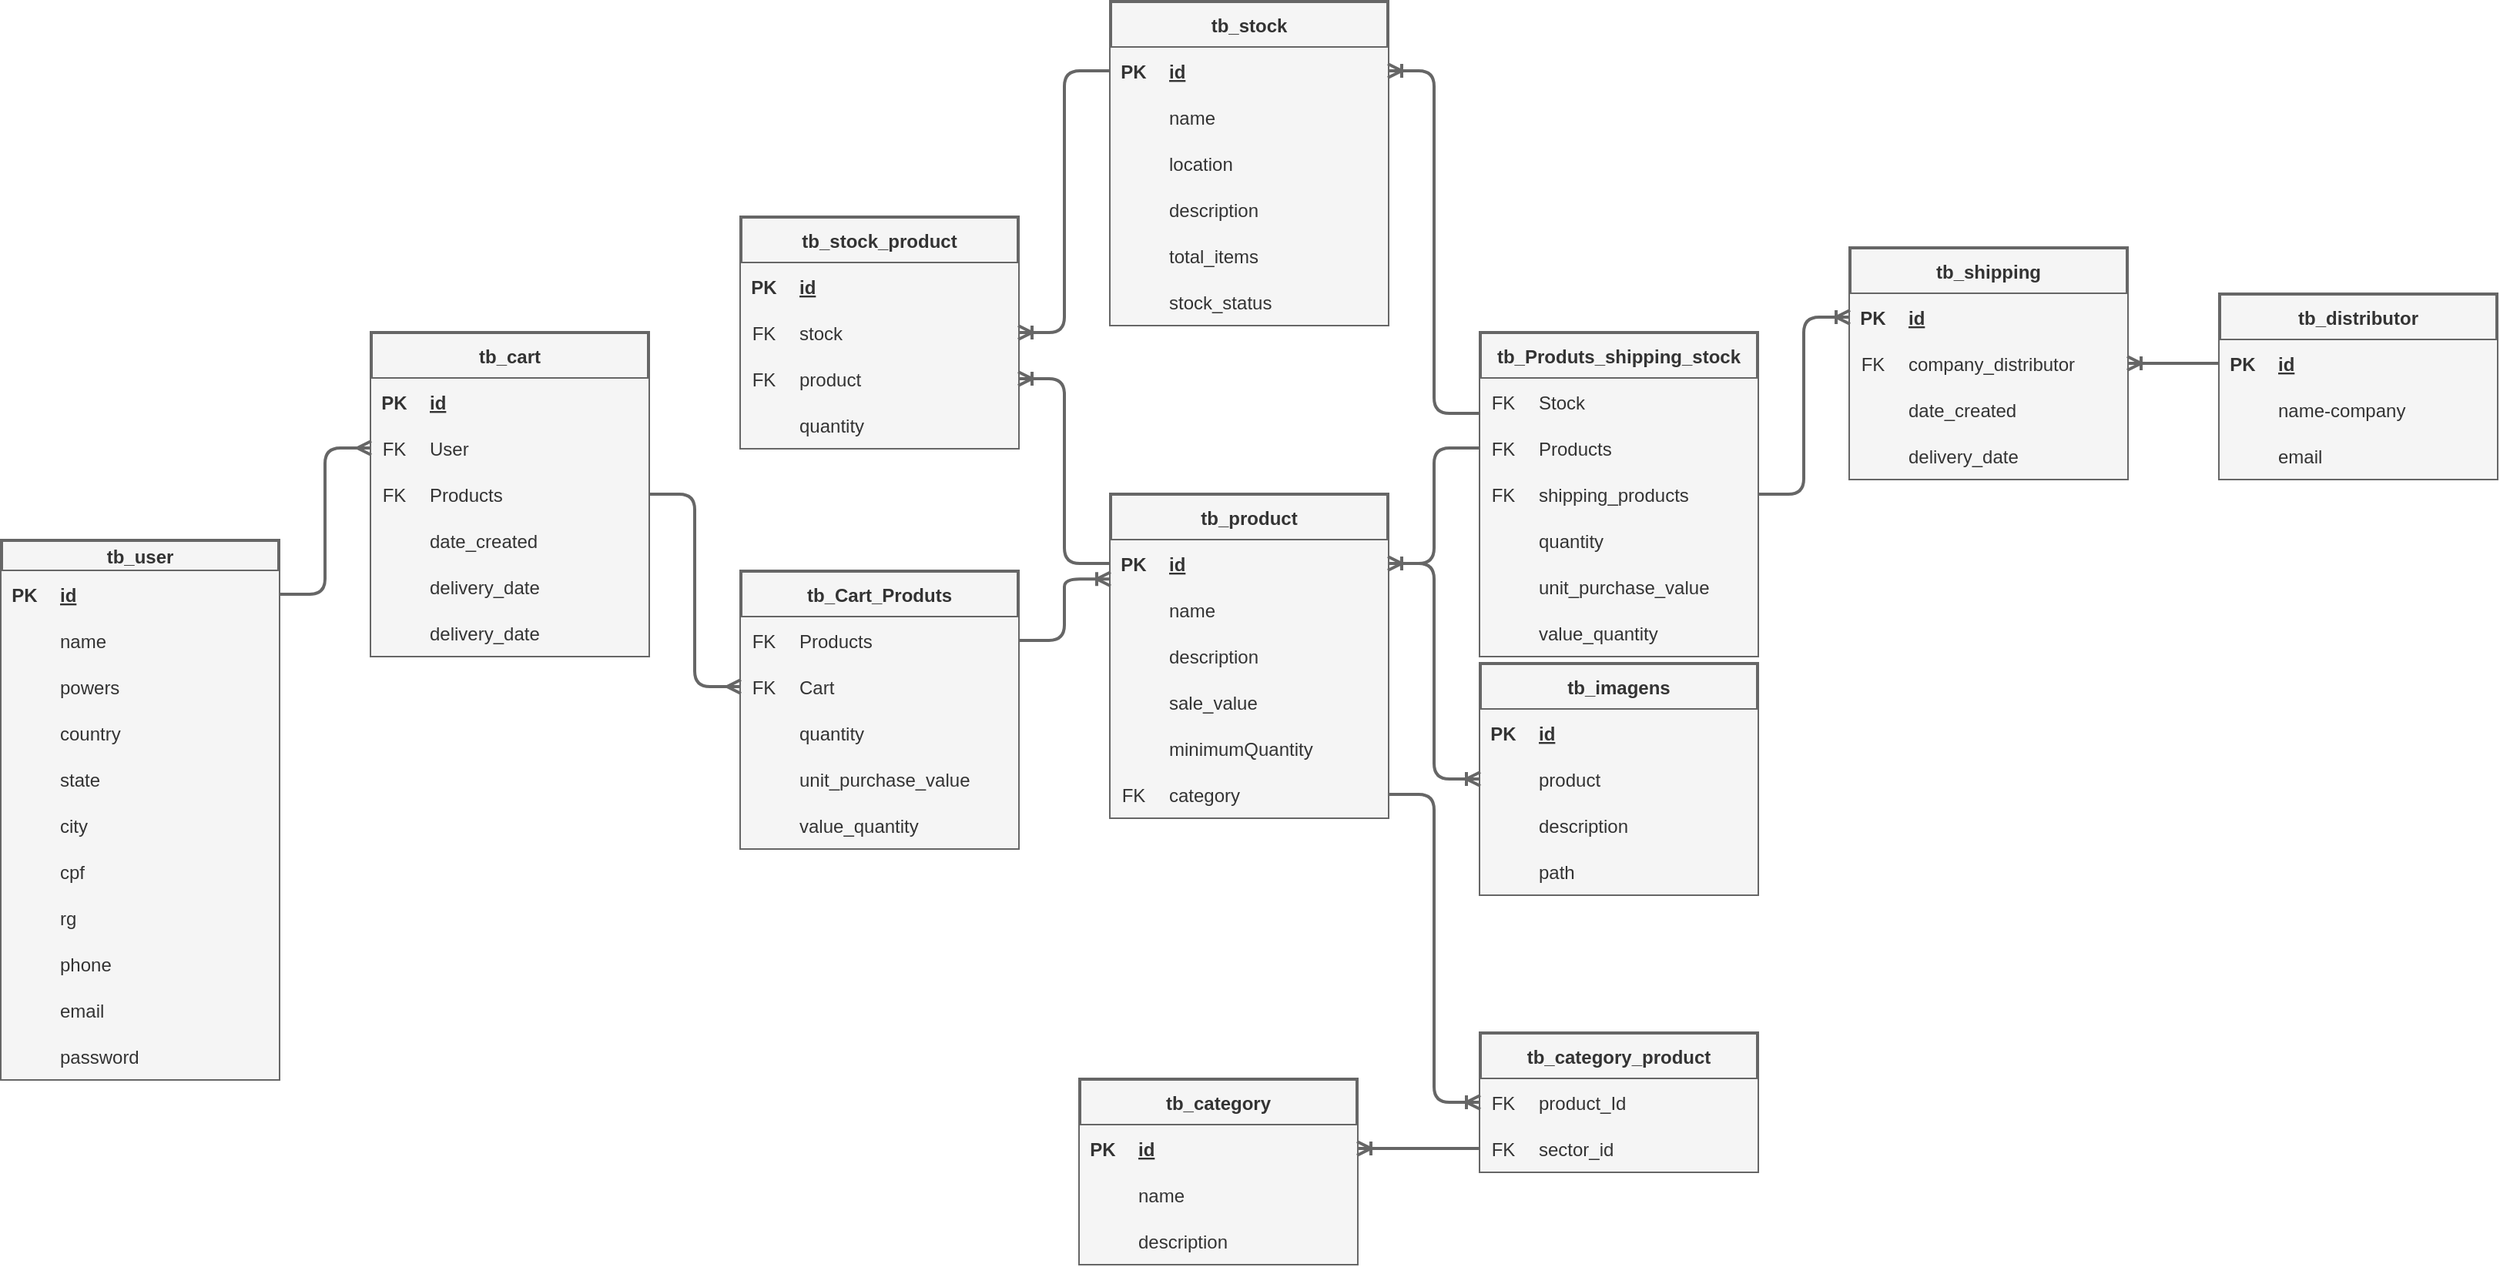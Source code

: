 <mxfile>
    <diagram id="iJr_ooKBIgwYh55VN9V3" name="RelacionamentoBancoDeDados">
        <mxGraphModel dx="2596" dy="806" grid="1" gridSize="10" guides="1" tooltips="1" connect="1" arrows="1" fold="1" page="1" pageScale="1" pageWidth="827" pageHeight="1169" background="none" math="0" shadow="0">
            <root>
                <mxCell id="0"/>
                <mxCell id="1" parent="0"/>
                <mxCell id="18" value="tb_product" style="shape=table;startSize=30;container=1;collapsible=1;childLayout=tableLayout;fixedRows=1;rowLines=0;fontStyle=1;align=center;resizeLast=1;strokeWidth=2;labelBackgroundColor=none;fontSize=12;labelBorderColor=none;fillColor=#f5f5f5;fontColor=#333333;strokeColor=#666666;" parent="1" vertex="1">
                    <mxGeometry x="-80" y="690" width="180" height="210" as="geometry"/>
                </mxCell>
                <mxCell id="19" value="" style="shape=tableRow;horizontal=0;startSize=0;swimlaneHead=0;swimlaneBody=0;fillColor=#f5f5f5;collapsible=0;dropTarget=0;points=[[0,0.5],[1,0.5]];portConstraint=eastwest;top=0;left=0;right=0;bottom=1;strokeWidth=2;labelBackgroundColor=none;fontSize=12;labelBorderColor=none;fontColor=#333333;strokeColor=#666666;" parent="18" vertex="1">
                    <mxGeometry y="30" width="180" height="30" as="geometry"/>
                </mxCell>
                <mxCell id="20" value="PK" style="shape=partialRectangle;connectable=0;fillColor=#f5f5f5;top=0;left=0;bottom=0;right=0;fontStyle=1;overflow=hidden;strokeWidth=2;labelBackgroundColor=none;fontSize=12;labelBorderColor=none;fontColor=#333333;strokeColor=#666666;" parent="19" vertex="1">
                    <mxGeometry width="30" height="30" as="geometry">
                        <mxRectangle width="30" height="30" as="alternateBounds"/>
                    </mxGeometry>
                </mxCell>
                <mxCell id="21" value="id" style="shape=partialRectangle;connectable=0;fillColor=#f5f5f5;top=0;left=0;bottom=0;right=0;align=left;spacingLeft=6;fontStyle=5;overflow=hidden;strokeWidth=2;labelBackgroundColor=none;fontSize=12;labelBorderColor=none;fontColor=#333333;strokeColor=#666666;" parent="19" vertex="1">
                    <mxGeometry x="30" width="150" height="30" as="geometry">
                        <mxRectangle width="150" height="30" as="alternateBounds"/>
                    </mxGeometry>
                </mxCell>
                <mxCell id="22" value="" style="shape=tableRow;horizontal=0;startSize=0;swimlaneHead=0;swimlaneBody=0;fillColor=#f5f5f5;collapsible=0;dropTarget=0;points=[[0,0.5],[1,0.5]];portConstraint=eastwest;top=0;left=0;right=0;bottom=0;strokeWidth=2;labelBackgroundColor=none;fontSize=12;labelBorderColor=none;fontColor=#333333;strokeColor=#666666;" parent="18" vertex="1">
                    <mxGeometry y="60" width="180" height="30" as="geometry"/>
                </mxCell>
                <mxCell id="23" value="" style="shape=partialRectangle;connectable=0;fillColor=#f5f5f5;top=0;left=0;bottom=0;right=0;editable=1;overflow=hidden;strokeWidth=2;labelBackgroundColor=none;fontSize=12;labelBorderColor=none;fontColor=#333333;strokeColor=#666666;" parent="22" vertex="1">
                    <mxGeometry width="30" height="30" as="geometry">
                        <mxRectangle width="30" height="30" as="alternateBounds"/>
                    </mxGeometry>
                </mxCell>
                <mxCell id="24" value="name" style="shape=partialRectangle;connectable=0;fillColor=#f5f5f5;top=0;left=0;bottom=0;right=0;align=left;spacingLeft=6;overflow=hidden;strokeWidth=2;labelBackgroundColor=none;fontSize=12;labelBorderColor=none;fontColor=#333333;strokeColor=#666666;" parent="22" vertex="1">
                    <mxGeometry x="30" width="150" height="30" as="geometry">
                        <mxRectangle width="150" height="30" as="alternateBounds"/>
                    </mxGeometry>
                </mxCell>
                <mxCell id="25" value="" style="shape=tableRow;horizontal=0;startSize=0;swimlaneHead=0;swimlaneBody=0;fillColor=#f5f5f5;collapsible=0;dropTarget=0;points=[[0,0.5],[1,0.5]];portConstraint=eastwest;top=0;left=0;right=0;bottom=0;strokeWidth=2;labelBackgroundColor=none;fontSize=12;labelBorderColor=none;fontColor=#333333;strokeColor=#666666;" parent="18" vertex="1">
                    <mxGeometry y="90" width="180" height="30" as="geometry"/>
                </mxCell>
                <mxCell id="26" value="" style="shape=partialRectangle;connectable=0;fillColor=#f5f5f5;top=0;left=0;bottom=0;right=0;editable=1;overflow=hidden;strokeWidth=2;labelBackgroundColor=none;fontSize=12;labelBorderColor=none;fontColor=#333333;strokeColor=#666666;" parent="25" vertex="1">
                    <mxGeometry width="30" height="30" as="geometry">
                        <mxRectangle width="30" height="30" as="alternateBounds"/>
                    </mxGeometry>
                </mxCell>
                <mxCell id="27" value="description" style="shape=partialRectangle;connectable=0;fillColor=#f5f5f5;top=0;left=0;bottom=0;right=0;align=left;spacingLeft=6;overflow=hidden;strokeWidth=2;labelBackgroundColor=none;fontSize=12;labelBorderColor=none;fontColor=#333333;strokeColor=#666666;" parent="25" vertex="1">
                    <mxGeometry x="30" width="150" height="30" as="geometry">
                        <mxRectangle width="150" height="30" as="alternateBounds"/>
                    </mxGeometry>
                </mxCell>
                <mxCell id="402" value="" style="shape=tableRow;horizontal=0;startSize=0;swimlaneHead=0;swimlaneBody=0;fillColor=#f5f5f5;collapsible=0;dropTarget=0;points=[[0,0.5],[1,0.5]];portConstraint=eastwest;top=0;left=0;right=0;bottom=0;strokeWidth=2;labelBackgroundColor=none;fontSize=12;labelBorderColor=none;fontColor=#333333;strokeColor=#666666;" parent="18" vertex="1">
                    <mxGeometry y="120" width="180" height="30" as="geometry"/>
                </mxCell>
                <mxCell id="403" value="" style="shape=partialRectangle;connectable=0;fillColor=#f5f5f5;top=0;left=0;bottom=0;right=0;editable=1;overflow=hidden;strokeWidth=2;labelBackgroundColor=none;fontSize=12;labelBorderColor=none;fontColor=#333333;strokeColor=#666666;" parent="402" vertex="1">
                    <mxGeometry width="30" height="30" as="geometry">
                        <mxRectangle width="30" height="30" as="alternateBounds"/>
                    </mxGeometry>
                </mxCell>
                <mxCell id="404" value="sale_value" style="shape=partialRectangle;connectable=0;fillColor=#f5f5f5;top=0;left=0;bottom=0;right=0;align=left;spacingLeft=6;overflow=hidden;strokeWidth=2;labelBackgroundColor=none;fontSize=12;labelBorderColor=none;fontColor=#333333;strokeColor=#666666;" parent="402" vertex="1">
                    <mxGeometry x="30" width="150" height="30" as="geometry">
                        <mxRectangle width="150" height="30" as="alternateBounds"/>
                    </mxGeometry>
                </mxCell>
                <mxCell id="431" value="" style="shape=tableRow;horizontal=0;startSize=0;swimlaneHead=0;swimlaneBody=0;fillColor=#f5f5f5;collapsible=0;dropTarget=0;points=[[0,0.5],[1,0.5]];portConstraint=eastwest;top=0;left=0;right=0;bottom=0;strokeWidth=2;labelBackgroundColor=none;fontSize=12;labelBorderColor=none;fontColor=#333333;strokeColor=#666666;" vertex="1" parent="18">
                    <mxGeometry y="150" width="180" height="30" as="geometry"/>
                </mxCell>
                <mxCell id="432" value="" style="shape=partialRectangle;connectable=0;fillColor=#f5f5f5;top=0;left=0;bottom=0;right=0;editable=1;overflow=hidden;strokeWidth=2;labelBackgroundColor=none;fontSize=12;labelBorderColor=none;fontColor=#333333;strokeColor=#666666;" vertex="1" parent="431">
                    <mxGeometry width="30" height="30" as="geometry">
                        <mxRectangle width="30" height="30" as="alternateBounds"/>
                    </mxGeometry>
                </mxCell>
                <mxCell id="433" value="minimumQuantity" style="shape=partialRectangle;connectable=0;fillColor=#f5f5f5;top=0;left=0;bottom=0;right=0;align=left;spacingLeft=6;overflow=hidden;strokeWidth=2;labelBackgroundColor=none;fontSize=12;labelBorderColor=none;fontColor=#333333;strokeColor=#666666;" vertex="1" parent="431">
                    <mxGeometry x="30" width="150" height="30" as="geometry">
                        <mxRectangle width="150" height="30" as="alternateBounds"/>
                    </mxGeometry>
                </mxCell>
                <mxCell id="50" value="" style="shape=tableRow;horizontal=0;startSize=0;swimlaneHead=0;swimlaneBody=0;fillColor=#f5f5f5;collapsible=0;dropTarget=0;points=[[0,0.5],[1,0.5]];portConstraint=eastwest;top=0;left=0;right=0;bottom=0;strokeWidth=2;labelBackgroundColor=none;fontSize=12;labelBorderColor=none;fontColor=#333333;strokeColor=#666666;" parent="18" vertex="1">
                    <mxGeometry y="180" width="180" height="30" as="geometry"/>
                </mxCell>
                <mxCell id="51" value="FK" style="shape=partialRectangle;connectable=0;fillColor=#f5f5f5;top=0;left=0;bottom=0;right=0;editable=1;overflow=hidden;strokeWidth=2;labelBackgroundColor=none;fontSize=12;labelBorderColor=none;fontColor=#333333;strokeColor=#666666;" parent="50" vertex="1">
                    <mxGeometry width="30" height="30" as="geometry">
                        <mxRectangle width="30" height="30" as="alternateBounds"/>
                    </mxGeometry>
                </mxCell>
                <mxCell id="52" value="category" style="shape=partialRectangle;connectable=0;fillColor=#f5f5f5;top=0;left=0;bottom=0;right=0;align=left;spacingLeft=6;overflow=hidden;strokeWidth=2;labelBackgroundColor=none;fontSize=12;labelBorderColor=none;fontColor=#333333;strokeColor=#666666;" parent="50" vertex="1">
                    <mxGeometry x="30" width="150" height="30" as="geometry">
                        <mxRectangle width="150" height="30" as="alternateBounds"/>
                    </mxGeometry>
                </mxCell>
                <mxCell id="37" value="tb_category_product" style="shape=table;startSize=30;container=1;collapsible=1;childLayout=tableLayout;fixedRows=1;rowLines=0;fontStyle=1;align=center;resizeLast=1;strokeWidth=2;labelBackgroundColor=none;fontSize=12;labelBorderColor=none;fillColor=#f5f5f5;fontColor=#333333;strokeColor=#666666;" parent="1" vertex="1">
                    <mxGeometry x="160" y="1040" width="180" height="90" as="geometry"/>
                </mxCell>
                <mxCell id="44" value="" style="shape=tableRow;horizontal=0;startSize=0;swimlaneHead=0;swimlaneBody=0;fillColor=#f5f5f5;collapsible=0;dropTarget=0;points=[[0,0.5],[1,0.5]];portConstraint=eastwest;top=0;left=0;right=0;bottom=0;strokeWidth=2;labelBackgroundColor=none;fontSize=12;labelBorderColor=none;fontColor=#333333;strokeColor=#666666;" parent="37" vertex="1">
                    <mxGeometry y="30" width="180" height="30" as="geometry"/>
                </mxCell>
                <mxCell id="45" value="FK" style="shape=partialRectangle;connectable=0;fillColor=#f5f5f5;top=0;left=0;bottom=0;right=0;editable=1;overflow=hidden;strokeWidth=2;labelBackgroundColor=none;fontSize=12;labelBorderColor=none;fontColor=#333333;strokeColor=#666666;" parent="44" vertex="1">
                    <mxGeometry width="30" height="30" as="geometry">
                        <mxRectangle width="30" height="30" as="alternateBounds"/>
                    </mxGeometry>
                </mxCell>
                <mxCell id="46" value="product_Id" style="shape=partialRectangle;connectable=0;fillColor=#f5f5f5;top=0;left=0;bottom=0;right=0;align=left;spacingLeft=6;overflow=hidden;strokeWidth=2;labelBackgroundColor=none;fontSize=12;labelBorderColor=none;fontColor=#333333;strokeColor=#666666;" parent="44" vertex="1">
                    <mxGeometry x="30" width="150" height="30" as="geometry">
                        <mxRectangle width="150" height="30" as="alternateBounds"/>
                    </mxGeometry>
                </mxCell>
                <mxCell id="41" value="" style="shape=tableRow;horizontal=0;startSize=0;swimlaneHead=0;swimlaneBody=0;fillColor=#f5f5f5;collapsible=0;dropTarget=0;points=[[0,0.5],[1,0.5]];portConstraint=eastwest;top=0;left=0;right=0;bottom=0;strokeWidth=2;labelBackgroundColor=none;fontSize=12;labelBorderColor=none;fontColor=#333333;strokeColor=#666666;" parent="37" vertex="1">
                    <mxGeometry y="60" width="180" height="30" as="geometry"/>
                </mxCell>
                <mxCell id="42" value="FK" style="shape=partialRectangle;connectable=0;fillColor=#f5f5f5;top=0;left=0;bottom=0;right=0;editable=1;overflow=hidden;strokeWidth=2;labelBackgroundColor=none;fontSize=12;labelBorderColor=none;fontColor=#333333;strokeColor=#666666;" parent="41" vertex="1">
                    <mxGeometry width="30" height="30" as="geometry">
                        <mxRectangle width="30" height="30" as="alternateBounds"/>
                    </mxGeometry>
                </mxCell>
                <mxCell id="43" value="sector_id" style="shape=partialRectangle;connectable=0;fillColor=#f5f5f5;top=0;left=0;bottom=0;right=0;align=left;spacingLeft=6;overflow=hidden;strokeWidth=2;labelBackgroundColor=none;fontSize=12;labelBorderColor=none;fontColor=#333333;strokeColor=#666666;" parent="41" vertex="1">
                    <mxGeometry x="30" width="150" height="30" as="geometry">
                        <mxRectangle width="150" height="30" as="alternateBounds"/>
                    </mxGeometry>
                </mxCell>
                <mxCell id="53" value="" style="edgeStyle=entityRelationEdgeStyle;fontSize=12;html=1;endArrow=ERoneToMany;exitX=1;exitY=0.5;exitDx=0;exitDy=0;entryX=0;entryY=0.5;entryDx=0;entryDy=0;strokeWidth=2;labelBackgroundColor=none;labelBorderColor=none;fillColor=#f5f5f5;strokeColor=#666666;" parent="1" source="50" target="44" edge="1">
                    <mxGeometry width="100" height="100" relative="1" as="geometry">
                        <mxPoint x="240" y="780" as="sourcePoint"/>
                        <mxPoint x="340" y="680" as="targetPoint"/>
                    </mxGeometry>
                </mxCell>
                <mxCell id="54" value="tb_category" style="shape=table;startSize=30;container=1;collapsible=1;childLayout=tableLayout;fixedRows=1;rowLines=0;fontStyle=1;align=center;resizeLast=1;strokeWidth=2;labelBackgroundColor=none;fontSize=12;labelBorderColor=none;fillColor=#f5f5f5;fontColor=#333333;strokeColor=#666666;" parent="1" vertex="1">
                    <mxGeometry x="-100" y="1070" width="180" height="120" as="geometry"/>
                </mxCell>
                <mxCell id="55" value="" style="shape=tableRow;horizontal=0;startSize=0;swimlaneHead=0;swimlaneBody=0;fillColor=#f5f5f5;collapsible=0;dropTarget=0;points=[[0,0.5],[1,0.5]];portConstraint=eastwest;top=0;left=0;right=0;bottom=1;strokeWidth=2;labelBackgroundColor=none;fontSize=12;labelBorderColor=none;fontColor=#333333;strokeColor=#666666;" parent="54" vertex="1">
                    <mxGeometry y="30" width="180" height="30" as="geometry"/>
                </mxCell>
                <mxCell id="56" value="PK" style="shape=partialRectangle;connectable=0;fillColor=#f5f5f5;top=0;left=0;bottom=0;right=0;fontStyle=1;overflow=hidden;strokeWidth=2;labelBackgroundColor=none;fontSize=12;labelBorderColor=none;fontColor=#333333;strokeColor=#666666;" parent="55" vertex="1">
                    <mxGeometry width="30" height="30" as="geometry">
                        <mxRectangle width="30" height="30" as="alternateBounds"/>
                    </mxGeometry>
                </mxCell>
                <mxCell id="57" value="id" style="shape=partialRectangle;connectable=0;fillColor=#f5f5f5;top=0;left=0;bottom=0;right=0;align=left;spacingLeft=6;fontStyle=5;overflow=hidden;strokeWidth=2;labelBackgroundColor=none;fontSize=12;labelBorderColor=none;fontColor=#333333;strokeColor=#666666;" parent="55" vertex="1">
                    <mxGeometry x="30" width="150" height="30" as="geometry">
                        <mxRectangle width="150" height="30" as="alternateBounds"/>
                    </mxGeometry>
                </mxCell>
                <mxCell id="61" value="" style="shape=tableRow;horizontal=0;startSize=0;swimlaneHead=0;swimlaneBody=0;fillColor=#f5f5f5;collapsible=0;dropTarget=0;points=[[0,0.5],[1,0.5]];portConstraint=eastwest;top=0;left=0;right=0;bottom=0;strokeWidth=2;labelBackgroundColor=none;fontSize=12;labelBorderColor=none;fontColor=#333333;strokeColor=#666666;" parent="54" vertex="1">
                    <mxGeometry y="60" width="180" height="30" as="geometry"/>
                </mxCell>
                <mxCell id="62" value="" style="shape=partialRectangle;connectable=0;fillColor=#f5f5f5;top=0;left=0;bottom=0;right=0;editable=1;overflow=hidden;strokeWidth=2;labelBackgroundColor=none;fontSize=12;labelBorderColor=none;fontColor=#333333;strokeColor=#666666;" parent="61" vertex="1">
                    <mxGeometry width="30" height="30" as="geometry">
                        <mxRectangle width="30" height="30" as="alternateBounds"/>
                    </mxGeometry>
                </mxCell>
                <mxCell id="63" value="name" style="shape=partialRectangle;connectable=0;fillColor=#f5f5f5;top=0;left=0;bottom=0;right=0;align=left;spacingLeft=6;overflow=hidden;strokeWidth=2;labelBackgroundColor=none;fontSize=12;labelBorderColor=none;fontColor=#333333;strokeColor=#666666;" parent="61" vertex="1">
                    <mxGeometry x="30" width="150" height="30" as="geometry">
                        <mxRectangle width="150" height="30" as="alternateBounds"/>
                    </mxGeometry>
                </mxCell>
                <mxCell id="64" value="" style="shape=tableRow;horizontal=0;startSize=0;swimlaneHead=0;swimlaneBody=0;fillColor=#f5f5f5;collapsible=0;dropTarget=0;points=[[0,0.5],[1,0.5]];portConstraint=eastwest;top=0;left=0;right=0;bottom=0;strokeWidth=2;labelBackgroundColor=none;fontSize=12;labelBorderColor=none;fontColor=#333333;strokeColor=#666666;" parent="54" vertex="1">
                    <mxGeometry y="90" width="180" height="30" as="geometry"/>
                </mxCell>
                <mxCell id="65" value="" style="shape=partialRectangle;connectable=0;fillColor=#f5f5f5;top=0;left=0;bottom=0;right=0;editable=1;overflow=hidden;strokeWidth=2;labelBackgroundColor=none;fontSize=12;labelBorderColor=none;fontColor=#333333;strokeColor=#666666;" parent="64" vertex="1">
                    <mxGeometry width="30" height="30" as="geometry">
                        <mxRectangle width="30" height="30" as="alternateBounds"/>
                    </mxGeometry>
                </mxCell>
                <mxCell id="66" value="description" style="shape=partialRectangle;connectable=0;fillColor=#f5f5f5;top=0;left=0;bottom=0;right=0;align=left;spacingLeft=6;overflow=hidden;strokeWidth=2;labelBackgroundColor=none;fontSize=12;labelBorderColor=none;fontColor=#333333;strokeColor=#666666;" parent="64" vertex="1">
                    <mxGeometry x="30" width="150" height="30" as="geometry">
                        <mxRectangle width="150" height="30" as="alternateBounds"/>
                    </mxGeometry>
                </mxCell>
                <mxCell id="76" value="" style="edgeStyle=entityRelationEdgeStyle;fontSize=12;html=1;endArrow=ERoneToMany;entryX=1;entryY=0.5;entryDx=0;entryDy=0;exitX=0;exitY=0.5;exitDx=0;exitDy=0;strokeWidth=2;labelBackgroundColor=none;labelBorderColor=none;fillColor=#f5f5f5;strokeColor=#666666;" parent="1" source="41" target="55" edge="1">
                    <mxGeometry width="100" height="100" relative="1" as="geometry">
                        <mxPoint x="500" y="990" as="sourcePoint"/>
                        <mxPoint x="280" y="1005" as="targetPoint"/>
                    </mxGeometry>
                </mxCell>
                <mxCell id="103" value="tb_stock" style="shape=table;startSize=30;container=1;collapsible=1;childLayout=tableLayout;fixedRows=1;rowLines=0;fontStyle=1;align=center;resizeLast=1;strokeWidth=2;labelBackgroundColor=none;fontSize=12;labelBorderColor=none;fillColor=#f5f5f5;fontColor=#333333;strokeColor=#666666;" parent="1" vertex="1">
                    <mxGeometry x="-80" y="370" width="180" height="210" as="geometry"/>
                </mxCell>
                <mxCell id="104" value="" style="shape=tableRow;horizontal=0;startSize=0;swimlaneHead=0;swimlaneBody=0;fillColor=#f5f5f5;collapsible=0;dropTarget=0;points=[[0,0.5],[1,0.5]];portConstraint=eastwest;top=0;left=0;right=0;bottom=1;strokeWidth=2;labelBackgroundColor=none;fontSize=12;labelBorderColor=none;fontColor=#333333;strokeColor=#666666;" parent="103" vertex="1">
                    <mxGeometry y="30" width="180" height="30" as="geometry"/>
                </mxCell>
                <mxCell id="105" value="PK" style="shape=partialRectangle;connectable=0;fillColor=#f5f5f5;top=0;left=0;bottom=0;right=0;fontStyle=1;overflow=hidden;strokeWidth=2;labelBackgroundColor=none;fontSize=12;labelBorderColor=none;fontColor=#333333;strokeColor=#666666;" parent="104" vertex="1">
                    <mxGeometry width="30" height="30" as="geometry">
                        <mxRectangle width="30" height="30" as="alternateBounds"/>
                    </mxGeometry>
                </mxCell>
                <mxCell id="106" value="id" style="shape=partialRectangle;connectable=0;fillColor=#f5f5f5;top=0;left=0;bottom=0;right=0;align=left;spacingLeft=6;fontStyle=5;overflow=hidden;strokeWidth=2;labelBackgroundColor=none;fontSize=12;labelBorderColor=none;fontColor=#333333;strokeColor=#666666;" parent="104" vertex="1">
                    <mxGeometry x="30" width="150" height="30" as="geometry">
                        <mxRectangle width="150" height="30" as="alternateBounds"/>
                    </mxGeometry>
                </mxCell>
                <mxCell id="107" value="" style="shape=tableRow;horizontal=0;startSize=0;swimlaneHead=0;swimlaneBody=0;fillColor=#f5f5f5;collapsible=0;dropTarget=0;points=[[0,0.5],[1,0.5]];portConstraint=eastwest;top=0;left=0;right=0;bottom=0;strokeWidth=2;labelBackgroundColor=none;fontSize=12;labelBorderColor=none;fontColor=#333333;strokeColor=#666666;" parent="103" vertex="1">
                    <mxGeometry y="60" width="180" height="30" as="geometry"/>
                </mxCell>
                <mxCell id="108" value="" style="shape=partialRectangle;connectable=0;fillColor=#f5f5f5;top=0;left=0;bottom=0;right=0;editable=1;overflow=hidden;strokeWidth=2;labelBackgroundColor=none;fontSize=12;labelBorderColor=none;fontColor=#333333;strokeColor=#666666;" parent="107" vertex="1">
                    <mxGeometry width="30" height="30" as="geometry">
                        <mxRectangle width="30" height="30" as="alternateBounds"/>
                    </mxGeometry>
                </mxCell>
                <mxCell id="109" value="name" style="shape=partialRectangle;connectable=0;fillColor=#f5f5f5;top=0;left=0;bottom=0;right=0;align=left;spacingLeft=6;overflow=hidden;strokeWidth=2;labelBackgroundColor=none;fontSize=12;labelBorderColor=none;fontColor=#333333;strokeColor=#666666;" parent="107" vertex="1">
                    <mxGeometry x="30" width="150" height="30" as="geometry">
                        <mxRectangle width="150" height="30" as="alternateBounds"/>
                    </mxGeometry>
                </mxCell>
                <mxCell id="425" value="" style="shape=tableRow;horizontal=0;startSize=0;swimlaneHead=0;swimlaneBody=0;fillColor=#f5f5f5;collapsible=0;dropTarget=0;points=[[0,0.5],[1,0.5]];portConstraint=eastwest;top=0;left=0;right=0;bottom=0;strokeWidth=2;labelBackgroundColor=none;fontSize=12;labelBorderColor=none;fontColor=#333333;strokeColor=#666666;" parent="103" vertex="1">
                    <mxGeometry y="90" width="180" height="30" as="geometry"/>
                </mxCell>
                <mxCell id="426" value="" style="shape=partialRectangle;connectable=0;fillColor=#f5f5f5;top=0;left=0;bottom=0;right=0;editable=1;overflow=hidden;strokeWidth=2;labelBackgroundColor=none;fontSize=12;labelBorderColor=none;fontColor=#333333;strokeColor=#666666;" parent="425" vertex="1">
                    <mxGeometry width="30" height="30" as="geometry">
                        <mxRectangle width="30" height="30" as="alternateBounds"/>
                    </mxGeometry>
                </mxCell>
                <mxCell id="427" value="location" style="shape=partialRectangle;connectable=0;fillColor=#f5f5f5;top=0;left=0;bottom=0;right=0;align=left;spacingLeft=6;overflow=hidden;strokeWidth=2;labelBackgroundColor=none;fontSize=12;labelBorderColor=none;fontColor=#333333;strokeColor=#666666;" parent="425" vertex="1">
                    <mxGeometry x="30" width="150" height="30" as="geometry">
                        <mxRectangle width="150" height="30" as="alternateBounds"/>
                    </mxGeometry>
                </mxCell>
                <mxCell id="110" value="" style="shape=tableRow;horizontal=0;startSize=0;swimlaneHead=0;swimlaneBody=0;fillColor=#f5f5f5;collapsible=0;dropTarget=0;points=[[0,0.5],[1,0.5]];portConstraint=eastwest;top=0;left=0;right=0;bottom=0;strokeWidth=2;labelBackgroundColor=none;fontSize=12;labelBorderColor=none;fontColor=#333333;strokeColor=#666666;" parent="103" vertex="1">
                    <mxGeometry y="120" width="180" height="30" as="geometry"/>
                </mxCell>
                <mxCell id="111" value="" style="shape=partialRectangle;connectable=0;fillColor=#f5f5f5;top=0;left=0;bottom=0;right=0;editable=1;overflow=hidden;strokeWidth=2;labelBackgroundColor=none;fontSize=12;labelBorderColor=none;fontColor=#333333;strokeColor=#666666;" parent="110" vertex="1">
                    <mxGeometry width="30" height="30" as="geometry">
                        <mxRectangle width="30" height="30" as="alternateBounds"/>
                    </mxGeometry>
                </mxCell>
                <mxCell id="112" value="description" style="shape=partialRectangle;connectable=0;fillColor=#f5f5f5;top=0;left=0;bottom=0;right=0;align=left;spacingLeft=6;overflow=hidden;strokeWidth=2;labelBackgroundColor=none;fontSize=12;labelBorderColor=none;fontColor=#333333;strokeColor=#666666;" parent="110" vertex="1">
                    <mxGeometry x="30" width="150" height="30" as="geometry">
                        <mxRectangle width="150" height="30" as="alternateBounds"/>
                    </mxGeometry>
                </mxCell>
                <mxCell id="113" value="" style="shape=tableRow;horizontal=0;startSize=0;swimlaneHead=0;swimlaneBody=0;fillColor=#f5f5f5;collapsible=0;dropTarget=0;points=[[0,0.5],[1,0.5]];portConstraint=eastwest;top=0;left=0;right=0;bottom=0;strokeWidth=2;labelBackgroundColor=none;fontSize=12;labelBorderColor=none;fontColor=#333333;strokeColor=#666666;" parent="103" vertex="1">
                    <mxGeometry y="150" width="180" height="30" as="geometry"/>
                </mxCell>
                <mxCell id="114" value="" style="shape=partialRectangle;connectable=0;fillColor=#f5f5f5;top=0;left=0;bottom=0;right=0;editable=1;overflow=hidden;strokeWidth=2;labelBackgroundColor=none;fontSize=12;labelBorderColor=none;fontColor=#333333;strokeColor=#666666;" parent="113" vertex="1">
                    <mxGeometry width="30" height="30" as="geometry">
                        <mxRectangle width="30" height="30" as="alternateBounds"/>
                    </mxGeometry>
                </mxCell>
                <mxCell id="115" value="total_items" style="shape=partialRectangle;connectable=0;fillColor=#f5f5f5;top=0;left=0;bottom=0;right=0;align=left;spacingLeft=6;overflow=hidden;strokeWidth=2;labelBackgroundColor=none;fontSize=12;labelBorderColor=none;fontColor=#333333;strokeColor=#666666;" parent="113" vertex="1">
                    <mxGeometry x="30" width="150" height="30" as="geometry">
                        <mxRectangle width="150" height="30" as="alternateBounds"/>
                    </mxGeometry>
                </mxCell>
                <mxCell id="116" value="" style="shape=tableRow;horizontal=0;startSize=0;swimlaneHead=0;swimlaneBody=0;fillColor=#f5f5f5;collapsible=0;dropTarget=0;points=[[0,0.5],[1,0.5]];portConstraint=eastwest;top=0;left=0;right=0;bottom=0;strokeWidth=2;labelBackgroundColor=none;fontSize=12;labelBorderColor=none;fontColor=#333333;strokeColor=#666666;" parent="103" vertex="1">
                    <mxGeometry y="180" width="180" height="30" as="geometry"/>
                </mxCell>
                <mxCell id="117" value="" style="shape=partialRectangle;connectable=0;fillColor=#f5f5f5;top=0;left=0;bottom=0;right=0;editable=1;overflow=hidden;strokeWidth=2;labelBackgroundColor=none;fontSize=12;labelBorderColor=none;fontColor=#333333;strokeColor=#666666;" parent="116" vertex="1">
                    <mxGeometry width="30" height="30" as="geometry">
                        <mxRectangle width="30" height="30" as="alternateBounds"/>
                    </mxGeometry>
                </mxCell>
                <mxCell id="118" value="stock_status" style="shape=partialRectangle;connectable=0;fillColor=#f5f5f5;top=0;left=0;bottom=0;right=0;align=left;spacingLeft=6;overflow=hidden;strokeWidth=2;labelBackgroundColor=none;fontSize=12;labelBorderColor=none;fontColor=#333333;strokeColor=#666666;" parent="116" vertex="1">
                    <mxGeometry x="30" width="150" height="30" as="geometry">
                        <mxRectangle width="150" height="30" as="alternateBounds"/>
                    </mxGeometry>
                </mxCell>
                <mxCell id="165" value="tb_user" style="shape=table;startSize=20;container=1;collapsible=1;childLayout=tableLayout;fixedRows=1;rowLines=0;fontStyle=1;align=center;resizeLast=1;strokeWidth=2;labelBackgroundColor=none;fontSize=12;labelBorderColor=none;fillColor=#f5f5f5;fontColor=#333333;strokeColor=#666666;" parent="1" vertex="1">
                    <mxGeometry x="-800" y="720" width="180" height="350" as="geometry"/>
                </mxCell>
                <mxCell id="166" value="" style="shape=tableRow;horizontal=0;startSize=0;swimlaneHead=0;swimlaneBody=0;fillColor=#f5f5f5;collapsible=0;dropTarget=0;points=[[0,0.5],[1,0.5]];portConstraint=eastwest;top=0;left=0;right=0;bottom=1;strokeWidth=2;labelBackgroundColor=none;fontSize=12;labelBorderColor=none;fontColor=#333333;strokeColor=#666666;" parent="165" vertex="1">
                    <mxGeometry y="20" width="180" height="30" as="geometry"/>
                </mxCell>
                <mxCell id="167" value="PK" style="shape=partialRectangle;connectable=0;fillColor=#f5f5f5;top=0;left=0;bottom=0;right=0;fontStyle=1;overflow=hidden;strokeWidth=2;labelBackgroundColor=none;fontSize=12;labelBorderColor=none;fontColor=#333333;strokeColor=#666666;" parent="166" vertex="1">
                    <mxGeometry width="30" height="30" as="geometry">
                        <mxRectangle width="30" height="30" as="alternateBounds"/>
                    </mxGeometry>
                </mxCell>
                <mxCell id="168" value="id" style="shape=partialRectangle;connectable=0;fillColor=#f5f5f5;top=0;left=0;bottom=0;right=0;align=left;spacingLeft=6;fontStyle=5;overflow=hidden;strokeWidth=2;labelBackgroundColor=none;fontSize=12;labelBorderColor=none;fontColor=#333333;strokeColor=#666666;" parent="166" vertex="1">
                    <mxGeometry x="30" width="150" height="30" as="geometry">
                        <mxRectangle width="150" height="30" as="alternateBounds"/>
                    </mxGeometry>
                </mxCell>
                <mxCell id="169" value="" style="shape=tableRow;horizontal=0;startSize=0;swimlaneHead=0;swimlaneBody=0;fillColor=#f5f5f5;collapsible=0;dropTarget=0;points=[[0,0.5],[1,0.5]];portConstraint=eastwest;top=0;left=0;right=0;bottom=0;strokeWidth=2;labelBackgroundColor=none;fontSize=12;labelBorderColor=none;fontColor=#333333;strokeColor=#666666;" parent="165" vertex="1">
                    <mxGeometry y="50" width="180" height="30" as="geometry"/>
                </mxCell>
                <mxCell id="170" value="" style="shape=partialRectangle;connectable=0;fillColor=#f5f5f5;top=0;left=0;bottom=0;right=0;editable=1;overflow=hidden;strokeWidth=2;labelBackgroundColor=none;fontSize=12;labelBorderColor=none;fontColor=#333333;strokeColor=#666666;" parent="169" vertex="1">
                    <mxGeometry width="30" height="30" as="geometry">
                        <mxRectangle width="30" height="30" as="alternateBounds"/>
                    </mxGeometry>
                </mxCell>
                <mxCell id="171" value="name" style="shape=partialRectangle;connectable=0;fillColor=#f5f5f5;top=0;left=0;bottom=0;right=0;align=left;spacingLeft=6;overflow=hidden;strokeWidth=2;labelBackgroundColor=none;fontSize=12;labelBorderColor=none;fontColor=#333333;strokeColor=#666666;" parent="169" vertex="1">
                    <mxGeometry x="30" width="150" height="30" as="geometry">
                        <mxRectangle width="150" height="30" as="alternateBounds"/>
                    </mxGeometry>
                </mxCell>
                <mxCell id="172" value="" style="shape=tableRow;horizontal=0;startSize=0;swimlaneHead=0;swimlaneBody=0;fillColor=#f5f5f5;collapsible=0;dropTarget=0;points=[[0,0.5],[1,0.5]];portConstraint=eastwest;top=0;left=0;right=0;bottom=0;strokeWidth=2;labelBackgroundColor=none;fontSize=12;labelBorderColor=none;fontColor=#333333;strokeColor=#666666;" parent="165" vertex="1">
                    <mxGeometry y="80" width="180" height="30" as="geometry"/>
                </mxCell>
                <mxCell id="173" value="" style="shape=partialRectangle;connectable=0;fillColor=#f5f5f5;top=0;left=0;bottom=0;right=0;editable=1;overflow=hidden;strokeWidth=2;labelBackgroundColor=none;fontSize=12;labelBorderColor=none;fontColor=#333333;strokeColor=#666666;" parent="172" vertex="1">
                    <mxGeometry width="30" height="30" as="geometry">
                        <mxRectangle width="30" height="30" as="alternateBounds"/>
                    </mxGeometry>
                </mxCell>
                <mxCell id="174" value="powers" style="shape=partialRectangle;connectable=0;fillColor=#f5f5f5;top=0;left=0;bottom=0;right=0;align=left;spacingLeft=6;overflow=hidden;strokeWidth=2;labelBackgroundColor=none;fontSize=12;labelBorderColor=none;fontColor=#333333;strokeColor=#666666;" parent="172" vertex="1">
                    <mxGeometry x="30" width="150" height="30" as="geometry">
                        <mxRectangle width="150" height="30" as="alternateBounds"/>
                    </mxGeometry>
                </mxCell>
                <mxCell id="175" value="" style="shape=tableRow;horizontal=0;startSize=0;swimlaneHead=0;swimlaneBody=0;fillColor=#f5f5f5;collapsible=0;dropTarget=0;points=[[0,0.5],[1,0.5]];portConstraint=eastwest;top=0;left=0;right=0;bottom=0;strokeWidth=2;labelBackgroundColor=none;fontSize=12;labelBorderColor=none;fontColor=#333333;strokeColor=#666666;" parent="165" vertex="1">
                    <mxGeometry y="110" width="180" height="30" as="geometry"/>
                </mxCell>
                <mxCell id="176" value="" style="shape=partialRectangle;connectable=0;fillColor=#f5f5f5;top=0;left=0;bottom=0;right=0;editable=1;overflow=hidden;strokeWidth=2;labelBackgroundColor=none;fontSize=12;labelBorderColor=none;fontColor=#333333;strokeColor=#666666;" parent="175" vertex="1">
                    <mxGeometry width="30" height="30" as="geometry">
                        <mxRectangle width="30" height="30" as="alternateBounds"/>
                    </mxGeometry>
                </mxCell>
                <mxCell id="177" value="country" style="shape=partialRectangle;connectable=0;fillColor=#f5f5f5;top=0;left=0;bottom=0;right=0;align=left;spacingLeft=6;overflow=hidden;strokeWidth=2;labelBackgroundColor=none;fontSize=12;labelBorderColor=none;fontColor=#333333;strokeColor=#666666;" parent="175" vertex="1">
                    <mxGeometry x="30" width="150" height="30" as="geometry">
                        <mxRectangle width="150" height="30" as="alternateBounds"/>
                    </mxGeometry>
                </mxCell>
                <mxCell id="178" value="" style="shape=tableRow;horizontal=0;startSize=0;swimlaneHead=0;swimlaneBody=0;fillColor=#f5f5f5;collapsible=0;dropTarget=0;points=[[0,0.5],[1,0.5]];portConstraint=eastwest;top=0;left=0;right=0;bottom=0;strokeWidth=2;labelBackgroundColor=none;fontSize=12;labelBorderColor=none;fontColor=#333333;strokeColor=#666666;" parent="165" vertex="1">
                    <mxGeometry y="140" width="180" height="30" as="geometry"/>
                </mxCell>
                <mxCell id="179" value="" style="shape=partialRectangle;connectable=0;fillColor=#f5f5f5;top=0;left=0;bottom=0;right=0;editable=1;overflow=hidden;strokeWidth=2;labelBackgroundColor=none;fontSize=12;labelBorderColor=none;fontColor=#333333;strokeColor=#666666;" parent="178" vertex="1">
                    <mxGeometry width="30" height="30" as="geometry">
                        <mxRectangle width="30" height="30" as="alternateBounds"/>
                    </mxGeometry>
                </mxCell>
                <mxCell id="180" value="state" style="shape=partialRectangle;connectable=0;fillColor=#f5f5f5;top=0;left=0;bottom=0;right=0;align=left;spacingLeft=6;overflow=hidden;strokeWidth=2;labelBackgroundColor=none;fontSize=12;labelBorderColor=none;fontColor=#333333;strokeColor=#666666;" parent="178" vertex="1">
                    <mxGeometry x="30" width="150" height="30" as="geometry">
                        <mxRectangle width="150" height="30" as="alternateBounds"/>
                    </mxGeometry>
                </mxCell>
                <mxCell id="181" value="" style="shape=tableRow;horizontal=0;startSize=0;swimlaneHead=0;swimlaneBody=0;fillColor=#f5f5f5;collapsible=0;dropTarget=0;points=[[0,0.5],[1,0.5]];portConstraint=eastwest;top=0;left=0;right=0;bottom=0;strokeWidth=2;labelBackgroundColor=none;fontSize=12;labelBorderColor=none;fontColor=#333333;strokeColor=#666666;" parent="165" vertex="1">
                    <mxGeometry y="170" width="180" height="30" as="geometry"/>
                </mxCell>
                <mxCell id="182" value="" style="shape=partialRectangle;connectable=0;fillColor=#f5f5f5;top=0;left=0;bottom=0;right=0;editable=1;overflow=hidden;strokeWidth=2;labelBackgroundColor=none;fontSize=12;labelBorderColor=none;fontColor=#333333;strokeColor=#666666;" parent="181" vertex="1">
                    <mxGeometry width="30" height="30" as="geometry">
                        <mxRectangle width="30" height="30" as="alternateBounds"/>
                    </mxGeometry>
                </mxCell>
                <mxCell id="183" value="city" style="shape=partialRectangle;connectable=0;fillColor=#f5f5f5;top=0;left=0;bottom=0;right=0;align=left;spacingLeft=6;overflow=hidden;strokeWidth=2;labelBackgroundColor=none;fontSize=12;labelBorderColor=none;fontColor=#333333;strokeColor=#666666;" parent="181" vertex="1">
                    <mxGeometry x="30" width="150" height="30" as="geometry">
                        <mxRectangle width="150" height="30" as="alternateBounds"/>
                    </mxGeometry>
                </mxCell>
                <mxCell id="184" value="" style="shape=tableRow;horizontal=0;startSize=0;swimlaneHead=0;swimlaneBody=0;fillColor=#f5f5f5;collapsible=0;dropTarget=0;points=[[0,0.5],[1,0.5]];portConstraint=eastwest;top=0;left=0;right=0;bottom=0;strokeWidth=2;labelBackgroundColor=none;fontSize=12;labelBorderColor=none;fontColor=#333333;strokeColor=#666666;" parent="165" vertex="1">
                    <mxGeometry y="200" width="180" height="30" as="geometry"/>
                </mxCell>
                <mxCell id="185" value="" style="shape=partialRectangle;connectable=0;fillColor=#f5f5f5;top=0;left=0;bottom=0;right=0;editable=1;overflow=hidden;strokeWidth=2;labelBackgroundColor=none;fontSize=12;labelBorderColor=none;fontColor=#333333;strokeColor=#666666;" parent="184" vertex="1">
                    <mxGeometry width="30" height="30" as="geometry">
                        <mxRectangle width="30" height="30" as="alternateBounds"/>
                    </mxGeometry>
                </mxCell>
                <mxCell id="186" value="cpf" style="shape=partialRectangle;connectable=0;fillColor=#f5f5f5;top=0;left=0;bottom=0;right=0;align=left;spacingLeft=6;overflow=hidden;strokeWidth=2;labelBackgroundColor=none;fontSize=12;labelBorderColor=none;fontColor=#333333;strokeColor=#666666;" parent="184" vertex="1">
                    <mxGeometry x="30" width="150" height="30" as="geometry">
                        <mxRectangle width="150" height="30" as="alternateBounds"/>
                    </mxGeometry>
                </mxCell>
                <mxCell id="190" value="" style="shape=tableRow;horizontal=0;startSize=0;swimlaneHead=0;swimlaneBody=0;fillColor=#f5f5f5;collapsible=0;dropTarget=0;points=[[0,0.5],[1,0.5]];portConstraint=eastwest;top=0;left=0;right=0;bottom=0;strokeWidth=2;labelBackgroundColor=none;fontSize=12;labelBorderColor=none;fontColor=#333333;strokeColor=#666666;" parent="165" vertex="1">
                    <mxGeometry y="230" width="180" height="30" as="geometry"/>
                </mxCell>
                <mxCell id="191" value="" style="shape=partialRectangle;connectable=0;fillColor=#f5f5f5;top=0;left=0;bottom=0;right=0;editable=1;overflow=hidden;strokeWidth=2;labelBackgroundColor=none;fontSize=12;labelBorderColor=none;fontColor=#333333;strokeColor=#666666;" parent="190" vertex="1">
                    <mxGeometry width="30" height="30" as="geometry">
                        <mxRectangle width="30" height="30" as="alternateBounds"/>
                    </mxGeometry>
                </mxCell>
                <mxCell id="192" value="rg" style="shape=partialRectangle;connectable=0;fillColor=#f5f5f5;top=0;left=0;bottom=0;right=0;align=left;spacingLeft=6;overflow=hidden;strokeWidth=2;labelBackgroundColor=none;fontSize=12;labelBorderColor=none;fontColor=#333333;strokeColor=#666666;" parent="190" vertex="1">
                    <mxGeometry x="30" width="150" height="30" as="geometry">
                        <mxRectangle width="150" height="30" as="alternateBounds"/>
                    </mxGeometry>
                </mxCell>
                <mxCell id="193" value="" style="shape=tableRow;horizontal=0;startSize=0;swimlaneHead=0;swimlaneBody=0;fillColor=#f5f5f5;collapsible=0;dropTarget=0;points=[[0,0.5],[1,0.5]];portConstraint=eastwest;top=0;left=0;right=0;bottom=0;strokeWidth=2;labelBackgroundColor=none;fontSize=12;labelBorderColor=none;fontColor=#333333;strokeColor=#666666;" parent="165" vertex="1">
                    <mxGeometry y="260" width="180" height="30" as="geometry"/>
                </mxCell>
                <mxCell id="194" value="" style="shape=partialRectangle;connectable=0;fillColor=#f5f5f5;top=0;left=0;bottom=0;right=0;editable=1;overflow=hidden;strokeWidth=2;labelBackgroundColor=none;fontSize=12;labelBorderColor=none;fontColor=#333333;strokeColor=#666666;" parent="193" vertex="1">
                    <mxGeometry width="30" height="30" as="geometry">
                        <mxRectangle width="30" height="30" as="alternateBounds"/>
                    </mxGeometry>
                </mxCell>
                <mxCell id="195" value="phone" style="shape=partialRectangle;connectable=0;fillColor=#f5f5f5;top=0;left=0;bottom=0;right=0;align=left;spacingLeft=6;overflow=hidden;strokeWidth=2;labelBackgroundColor=none;fontSize=12;labelBorderColor=none;fontColor=#333333;strokeColor=#666666;" parent="193" vertex="1">
                    <mxGeometry x="30" width="150" height="30" as="geometry">
                        <mxRectangle width="150" height="30" as="alternateBounds"/>
                    </mxGeometry>
                </mxCell>
                <mxCell id="196" value="" style="shape=tableRow;horizontal=0;startSize=0;swimlaneHead=0;swimlaneBody=0;fillColor=#f5f5f5;collapsible=0;dropTarget=0;points=[[0,0.5],[1,0.5]];portConstraint=eastwest;top=0;left=0;right=0;bottom=0;strokeWidth=2;labelBackgroundColor=none;fontSize=12;labelBorderColor=none;fontColor=#333333;strokeColor=#666666;" parent="165" vertex="1">
                    <mxGeometry y="290" width="180" height="30" as="geometry"/>
                </mxCell>
                <mxCell id="197" value="" style="shape=partialRectangle;connectable=0;fillColor=#f5f5f5;top=0;left=0;bottom=0;right=0;editable=1;overflow=hidden;strokeWidth=2;labelBackgroundColor=none;fontSize=12;labelBorderColor=none;fontColor=#333333;strokeColor=#666666;" parent="196" vertex="1">
                    <mxGeometry width="30" height="30" as="geometry">
                        <mxRectangle width="30" height="30" as="alternateBounds"/>
                    </mxGeometry>
                </mxCell>
                <mxCell id="198" value="email" style="shape=partialRectangle;connectable=0;fillColor=#f5f5f5;top=0;left=0;bottom=0;right=0;align=left;spacingLeft=6;overflow=hidden;strokeWidth=2;labelBackgroundColor=none;fontSize=12;labelBorderColor=none;fontColor=#333333;strokeColor=#666666;" parent="196" vertex="1">
                    <mxGeometry x="30" width="150" height="30" as="geometry">
                        <mxRectangle width="150" height="30" as="alternateBounds"/>
                    </mxGeometry>
                </mxCell>
                <mxCell id="199" value="" style="shape=tableRow;horizontal=0;startSize=0;swimlaneHead=0;swimlaneBody=0;fillColor=#f5f5f5;collapsible=0;dropTarget=0;points=[[0,0.5],[1,0.5]];portConstraint=eastwest;top=0;left=0;right=0;bottom=0;strokeWidth=2;labelBackgroundColor=none;fontSize=12;labelBorderColor=none;fontColor=#333333;strokeColor=#666666;" parent="165" vertex="1">
                    <mxGeometry y="320" width="180" height="30" as="geometry"/>
                </mxCell>
                <mxCell id="200" value="" style="shape=partialRectangle;connectable=0;fillColor=#f5f5f5;top=0;left=0;bottom=0;right=0;editable=1;overflow=hidden;strokeWidth=2;labelBackgroundColor=none;fontSize=12;labelBorderColor=none;fontColor=#333333;strokeColor=#666666;" parent="199" vertex="1">
                    <mxGeometry width="30" height="30" as="geometry">
                        <mxRectangle width="30" height="30" as="alternateBounds"/>
                    </mxGeometry>
                </mxCell>
                <mxCell id="201" value="password" style="shape=partialRectangle;connectable=0;fillColor=#f5f5f5;top=0;left=0;bottom=0;right=0;align=left;spacingLeft=6;overflow=hidden;strokeWidth=2;labelBackgroundColor=none;fontSize=12;labelBorderColor=none;fontColor=#333333;strokeColor=#666666;" parent="199" vertex="1">
                    <mxGeometry x="30" width="150" height="30" as="geometry">
                        <mxRectangle width="150" height="30" as="alternateBounds"/>
                    </mxGeometry>
                </mxCell>
                <mxCell id="215" value="tb_stock_product" style="shape=table;startSize=30;container=1;collapsible=1;childLayout=tableLayout;fixedRows=1;rowLines=0;fontStyle=1;align=center;resizeLast=1;strokeWidth=2;labelBackgroundColor=none;fontSize=12;labelBorderColor=none;fillColor=#f5f5f5;fontColor=#333333;strokeColor=#666666;" parent="1" vertex="1">
                    <mxGeometry x="-320" y="510" width="180" height="150" as="geometry"/>
                </mxCell>
                <mxCell id="216" value="" style="shape=tableRow;horizontal=0;startSize=0;swimlaneHead=0;swimlaneBody=0;fillColor=#f5f5f5;collapsible=0;dropTarget=0;points=[[0,0.5],[1,0.5]];portConstraint=eastwest;top=0;left=0;right=0;bottom=1;strokeWidth=2;labelBackgroundColor=none;fontSize=12;labelBorderColor=none;fontColor=#333333;strokeColor=#666666;" parent="215" vertex="1">
                    <mxGeometry y="30" width="180" height="30" as="geometry"/>
                </mxCell>
                <mxCell id="217" value="PK" style="shape=partialRectangle;connectable=0;fillColor=#f5f5f5;top=0;left=0;bottom=0;right=0;fontStyle=1;overflow=hidden;strokeWidth=2;labelBackgroundColor=none;fontSize=12;labelBorderColor=none;fontColor=#333333;strokeColor=#666666;" parent="216" vertex="1">
                    <mxGeometry width="30" height="30" as="geometry">
                        <mxRectangle width="30" height="30" as="alternateBounds"/>
                    </mxGeometry>
                </mxCell>
                <mxCell id="218" value="id" style="shape=partialRectangle;connectable=0;fillColor=#f5f5f5;top=0;left=0;bottom=0;right=0;align=left;spacingLeft=6;fontStyle=5;overflow=hidden;strokeWidth=2;labelBackgroundColor=none;fontSize=12;labelBorderColor=none;fontColor=#333333;strokeColor=#666666;" parent="216" vertex="1">
                    <mxGeometry x="30" width="150" height="30" as="geometry">
                        <mxRectangle width="150" height="30" as="alternateBounds"/>
                    </mxGeometry>
                </mxCell>
                <mxCell id="225" value="" style="shape=tableRow;horizontal=0;startSize=0;swimlaneHead=0;swimlaneBody=0;fillColor=#f5f5f5;collapsible=0;dropTarget=0;points=[[0,0.5],[1,0.5]];portConstraint=eastwest;top=0;left=0;right=0;bottom=0;strokeWidth=2;labelBackgroundColor=none;fontSize=12;labelBorderColor=none;fontColor=#333333;strokeColor=#666666;" parent="215" vertex="1">
                    <mxGeometry y="60" width="180" height="30" as="geometry"/>
                </mxCell>
                <mxCell id="226" value="FK" style="shape=partialRectangle;connectable=0;fillColor=#f5f5f5;top=0;left=0;bottom=0;right=0;editable=1;overflow=hidden;strokeWidth=2;labelBackgroundColor=none;fontSize=12;labelBorderColor=none;fontColor=#333333;strokeColor=#666666;" parent="225" vertex="1">
                    <mxGeometry width="30" height="30" as="geometry">
                        <mxRectangle width="30" height="30" as="alternateBounds"/>
                    </mxGeometry>
                </mxCell>
                <mxCell id="227" value="stock" style="shape=partialRectangle;connectable=0;fillColor=#f5f5f5;top=0;left=0;bottom=0;right=0;align=left;spacingLeft=6;overflow=hidden;strokeWidth=2;labelBackgroundColor=none;fontSize=12;labelBorderColor=none;fontColor=#333333;strokeColor=#666666;" parent="225" vertex="1">
                    <mxGeometry x="30" width="150" height="30" as="geometry">
                        <mxRectangle width="150" height="30" as="alternateBounds"/>
                    </mxGeometry>
                </mxCell>
                <mxCell id="219" value="" style="shape=tableRow;horizontal=0;startSize=0;swimlaneHead=0;swimlaneBody=0;fillColor=#f5f5f5;collapsible=0;dropTarget=0;points=[[0,0.5],[1,0.5]];portConstraint=eastwest;top=0;left=0;right=0;bottom=0;strokeWidth=2;labelBackgroundColor=none;fontSize=12;labelBorderColor=none;fontColor=#333333;strokeColor=#666666;" parent="215" vertex="1">
                    <mxGeometry y="90" width="180" height="30" as="geometry"/>
                </mxCell>
                <mxCell id="220" value="FK" style="shape=partialRectangle;connectable=0;fillColor=#f5f5f5;top=0;left=0;bottom=0;right=0;editable=1;overflow=hidden;strokeWidth=2;labelBackgroundColor=none;fontSize=12;labelBorderColor=none;fontColor=#333333;strokeColor=#666666;" parent="219" vertex="1">
                    <mxGeometry width="30" height="30" as="geometry">
                        <mxRectangle width="30" height="30" as="alternateBounds"/>
                    </mxGeometry>
                </mxCell>
                <mxCell id="221" value="product" style="shape=partialRectangle;connectable=0;fillColor=#f5f5f5;top=0;left=0;bottom=0;right=0;align=left;spacingLeft=6;overflow=hidden;strokeWidth=2;labelBackgroundColor=none;fontSize=12;labelBorderColor=none;fontColor=#333333;strokeColor=#666666;" parent="219" vertex="1">
                    <mxGeometry x="30" width="150" height="30" as="geometry">
                        <mxRectangle width="150" height="30" as="alternateBounds"/>
                    </mxGeometry>
                </mxCell>
                <mxCell id="222" value="" style="shape=tableRow;horizontal=0;startSize=0;swimlaneHead=0;swimlaneBody=0;fillColor=#f5f5f5;collapsible=0;dropTarget=0;points=[[0,0.5],[1,0.5]];portConstraint=eastwest;top=0;left=0;right=0;bottom=0;strokeWidth=2;labelBackgroundColor=none;fontSize=12;labelBorderColor=none;fontColor=#333333;strokeColor=#666666;" parent="215" vertex="1">
                    <mxGeometry y="120" width="180" height="30" as="geometry"/>
                </mxCell>
                <mxCell id="223" value="" style="shape=partialRectangle;connectable=0;fillColor=#f5f5f5;top=0;left=0;bottom=0;right=0;editable=1;overflow=hidden;strokeWidth=2;labelBackgroundColor=none;fontSize=12;labelBorderColor=none;fontColor=#333333;strokeColor=#666666;" parent="222" vertex="1">
                    <mxGeometry width="30" height="30" as="geometry">
                        <mxRectangle width="30" height="30" as="alternateBounds"/>
                    </mxGeometry>
                </mxCell>
                <mxCell id="224" value="quantity" style="shape=partialRectangle;connectable=0;fillColor=#f5f5f5;top=0;left=0;bottom=0;right=0;align=left;spacingLeft=6;overflow=hidden;strokeWidth=2;labelBackgroundColor=none;fontSize=12;labelBorderColor=none;fontColor=#333333;strokeColor=#666666;" parent="222" vertex="1">
                    <mxGeometry x="30" width="150" height="30" as="geometry">
                        <mxRectangle width="150" height="30" as="alternateBounds"/>
                    </mxGeometry>
                </mxCell>
                <mxCell id="229" value="" style="edgeStyle=entityRelationEdgeStyle;fontSize=12;html=1;endArrow=ERoneToMany;entryX=1;entryY=0.5;entryDx=0;entryDy=0;strokeWidth=2;labelBackgroundColor=none;labelBorderColor=none;fillColor=#f5f5f5;strokeColor=#666666;" parent="1" source="19" target="219" edge="1">
                    <mxGeometry width="100" height="100" relative="1" as="geometry">
                        <mxPoint x="-120" y="700" as="sourcePoint"/>
                        <mxPoint x="-70" y="640" as="targetPoint"/>
                    </mxGeometry>
                </mxCell>
                <mxCell id="230" value="" style="edgeStyle=entityRelationEdgeStyle;fontSize=12;html=1;endArrow=ERoneToMany;exitX=0;exitY=0.5;exitDx=0;exitDy=0;strokeWidth=2;labelBackgroundColor=none;labelBorderColor=none;fillColor=#f5f5f5;strokeColor=#666666;" parent="1" source="104" target="225" edge="1">
                    <mxGeometry width="100" height="100" relative="1" as="geometry">
                        <mxPoint x="30" y="470" as="sourcePoint"/>
                        <mxPoint x="-140" y="470" as="targetPoint"/>
                    </mxGeometry>
                </mxCell>
                <mxCell id="232" value="tb_cart" style="shape=table;startSize=30;container=1;collapsible=1;childLayout=tableLayout;fixedRows=1;rowLines=0;fontStyle=1;align=center;resizeLast=1;strokeWidth=2;labelBackgroundColor=none;fontSize=12;labelBorderColor=none;fillColor=#f5f5f5;fontColor=#333333;strokeColor=#666666;" parent="1" vertex="1">
                    <mxGeometry x="-560" y="585" width="180" height="210" as="geometry"/>
                </mxCell>
                <mxCell id="233" value="" style="shape=tableRow;horizontal=0;startSize=0;swimlaneHead=0;swimlaneBody=0;fillColor=#f5f5f5;collapsible=0;dropTarget=0;points=[[0,0.5],[1,0.5]];portConstraint=eastwest;top=0;left=0;right=0;bottom=1;strokeWidth=2;labelBackgroundColor=none;fontSize=12;labelBorderColor=none;fontColor=#333333;strokeColor=#666666;" parent="232" vertex="1">
                    <mxGeometry y="30" width="180" height="30" as="geometry"/>
                </mxCell>
                <mxCell id="234" value="PK" style="shape=partialRectangle;connectable=0;fillColor=#f5f5f5;top=0;left=0;bottom=0;right=0;fontStyle=1;overflow=hidden;strokeWidth=2;labelBackgroundColor=none;fontSize=12;labelBorderColor=none;fontColor=#333333;strokeColor=#666666;" parent="233" vertex="1">
                    <mxGeometry width="30" height="30" as="geometry">
                        <mxRectangle width="30" height="30" as="alternateBounds"/>
                    </mxGeometry>
                </mxCell>
                <mxCell id="235" value="id" style="shape=partialRectangle;connectable=0;fillColor=#f5f5f5;top=0;left=0;bottom=0;right=0;align=left;spacingLeft=6;fontStyle=5;overflow=hidden;strokeWidth=2;labelBackgroundColor=none;fontSize=12;labelBorderColor=none;fontColor=#333333;strokeColor=#666666;" parent="233" vertex="1">
                    <mxGeometry x="30" width="150" height="30" as="geometry">
                        <mxRectangle width="150" height="30" as="alternateBounds"/>
                    </mxGeometry>
                </mxCell>
                <mxCell id="236" value="" style="shape=tableRow;horizontal=0;startSize=0;swimlaneHead=0;swimlaneBody=0;fillColor=#f5f5f5;collapsible=0;dropTarget=0;points=[[0,0.5],[1,0.5]];portConstraint=eastwest;top=0;left=0;right=0;bottom=0;strokeWidth=2;labelBackgroundColor=none;fontSize=12;labelBorderColor=none;fontColor=#333333;strokeColor=#666666;" parent="232" vertex="1">
                    <mxGeometry y="60" width="180" height="30" as="geometry"/>
                </mxCell>
                <mxCell id="237" value="FK" style="shape=partialRectangle;connectable=0;fillColor=#f5f5f5;top=0;left=0;bottom=0;right=0;editable=1;overflow=hidden;strokeWidth=2;labelBackgroundColor=none;fontSize=12;labelBorderColor=none;fontColor=#333333;strokeColor=#666666;" parent="236" vertex="1">
                    <mxGeometry width="30" height="30" as="geometry">
                        <mxRectangle width="30" height="30" as="alternateBounds"/>
                    </mxGeometry>
                </mxCell>
                <mxCell id="238" value="User" style="shape=partialRectangle;connectable=0;fillColor=#f5f5f5;top=0;left=0;bottom=0;right=0;align=left;spacingLeft=6;overflow=hidden;strokeWidth=2;labelBackgroundColor=none;fontSize=12;labelBorderColor=none;fontColor=#333333;strokeColor=#666666;" parent="236" vertex="1">
                    <mxGeometry x="30" width="150" height="30" as="geometry">
                        <mxRectangle width="150" height="30" as="alternateBounds"/>
                    </mxGeometry>
                </mxCell>
                <mxCell id="239" value="" style="shape=tableRow;horizontal=0;startSize=0;swimlaneHead=0;swimlaneBody=0;fillColor=#f5f5f5;collapsible=0;dropTarget=0;points=[[0,0.5],[1,0.5]];portConstraint=eastwest;top=0;left=0;right=0;bottom=0;strokeWidth=2;labelBackgroundColor=none;fontSize=12;labelBorderColor=none;fontColor=#333333;strokeColor=#666666;" parent="232" vertex="1">
                    <mxGeometry y="90" width="180" height="30" as="geometry"/>
                </mxCell>
                <mxCell id="240" value="FK" style="shape=partialRectangle;connectable=0;fillColor=#f5f5f5;top=0;left=0;bottom=0;right=0;editable=1;overflow=hidden;strokeWidth=2;labelBackgroundColor=none;fontSize=12;labelBorderColor=none;fontColor=#333333;strokeColor=#666666;" parent="239" vertex="1">
                    <mxGeometry width="30" height="30" as="geometry">
                        <mxRectangle width="30" height="30" as="alternateBounds"/>
                    </mxGeometry>
                </mxCell>
                <mxCell id="241" value="Products" style="shape=partialRectangle;connectable=0;fillColor=#f5f5f5;top=0;left=0;bottom=0;right=0;align=left;spacingLeft=6;overflow=hidden;strokeWidth=2;labelBackgroundColor=none;fontSize=12;labelBorderColor=none;fontColor=#333333;strokeColor=#666666;" parent="239" vertex="1">
                    <mxGeometry x="30" width="150" height="30" as="geometry">
                        <mxRectangle width="150" height="30" as="alternateBounds"/>
                    </mxGeometry>
                </mxCell>
                <mxCell id="242" value="" style="shape=tableRow;horizontal=0;startSize=0;swimlaneHead=0;swimlaneBody=0;fillColor=#f5f5f5;collapsible=0;dropTarget=0;points=[[0,0.5],[1,0.5]];portConstraint=eastwest;top=0;left=0;right=0;bottom=0;strokeWidth=2;labelBackgroundColor=none;fontSize=12;labelBorderColor=none;fontColor=#333333;strokeColor=#666666;" parent="232" vertex="1">
                    <mxGeometry y="120" width="180" height="30" as="geometry"/>
                </mxCell>
                <mxCell id="243" value="" style="shape=partialRectangle;connectable=0;fillColor=#f5f5f5;top=0;left=0;bottom=0;right=0;editable=1;overflow=hidden;strokeWidth=2;labelBackgroundColor=none;fontSize=12;labelBorderColor=none;fontColor=#333333;strokeColor=#666666;" parent="242" vertex="1">
                    <mxGeometry width="30" height="30" as="geometry">
                        <mxRectangle width="30" height="30" as="alternateBounds"/>
                    </mxGeometry>
                </mxCell>
                <mxCell id="244" value="date_created" style="shape=partialRectangle;connectable=0;fillColor=#f5f5f5;top=0;left=0;bottom=0;right=0;align=left;spacingLeft=6;overflow=hidden;strokeWidth=2;labelBackgroundColor=none;fontSize=12;labelBorderColor=none;fontColor=#333333;strokeColor=#666666;" parent="242" vertex="1">
                    <mxGeometry x="30" width="150" height="30" as="geometry">
                        <mxRectangle width="150" height="30" as="alternateBounds"/>
                    </mxGeometry>
                </mxCell>
                <mxCell id="260" value="" style="shape=tableRow;horizontal=0;startSize=0;swimlaneHead=0;swimlaneBody=0;fillColor=#f5f5f5;collapsible=0;dropTarget=0;points=[[0,0.5],[1,0.5]];portConstraint=eastwest;top=0;left=0;right=0;bottom=0;strokeWidth=2;labelBackgroundColor=none;fontSize=12;labelBorderColor=none;fontColor=#333333;strokeColor=#666666;" parent="232" vertex="1">
                    <mxGeometry y="150" width="180" height="30" as="geometry"/>
                </mxCell>
                <mxCell id="261" value="" style="shape=partialRectangle;connectable=0;fillColor=#f5f5f5;top=0;left=0;bottom=0;right=0;editable=1;overflow=hidden;strokeWidth=2;labelBackgroundColor=none;fontSize=12;labelBorderColor=none;fontColor=#333333;strokeColor=#666666;" parent="260" vertex="1">
                    <mxGeometry width="30" height="30" as="geometry">
                        <mxRectangle width="30" height="30" as="alternateBounds"/>
                    </mxGeometry>
                </mxCell>
                <mxCell id="262" value="delivery_date" style="shape=partialRectangle;connectable=0;fillColor=#f5f5f5;top=0;left=0;bottom=0;right=0;align=left;spacingLeft=6;overflow=hidden;strokeWidth=2;labelBackgroundColor=none;fontSize=12;labelBorderColor=none;fontColor=#333333;strokeColor=#666666;" parent="260" vertex="1">
                    <mxGeometry x="30" width="150" height="30" as="geometry">
                        <mxRectangle width="150" height="30" as="alternateBounds"/>
                    </mxGeometry>
                </mxCell>
                <mxCell id="411" value="" style="shape=tableRow;horizontal=0;startSize=0;swimlaneHead=0;swimlaneBody=0;fillColor=#f5f5f5;collapsible=0;dropTarget=0;points=[[0,0.5],[1,0.5]];portConstraint=eastwest;top=0;left=0;right=0;bottom=0;strokeWidth=2;labelBackgroundColor=none;fontSize=12;labelBorderColor=none;fontColor=#333333;strokeColor=#666666;" parent="232" vertex="1">
                    <mxGeometry y="180" width="180" height="30" as="geometry"/>
                </mxCell>
                <mxCell id="412" value="" style="shape=partialRectangle;connectable=0;fillColor=#f5f5f5;top=0;left=0;bottom=0;right=0;editable=1;overflow=hidden;strokeWidth=2;labelBackgroundColor=none;fontSize=12;labelBorderColor=none;fontColor=#333333;strokeColor=#666666;" parent="411" vertex="1">
                    <mxGeometry width="30" height="30" as="geometry">
                        <mxRectangle width="30" height="30" as="alternateBounds"/>
                    </mxGeometry>
                </mxCell>
                <mxCell id="413" value="delivery_date" style="shape=partialRectangle;connectable=0;fillColor=#f5f5f5;top=0;left=0;bottom=0;right=0;align=left;spacingLeft=6;overflow=hidden;strokeWidth=2;labelBackgroundColor=none;fontSize=12;labelBorderColor=none;fontColor=#333333;strokeColor=#666666;" parent="411" vertex="1">
                    <mxGeometry x="30" width="150" height="30" as="geometry">
                        <mxRectangle width="150" height="30" as="alternateBounds"/>
                    </mxGeometry>
                </mxCell>
                <mxCell id="245" value="tb_Cart_Produts" style="shape=table;startSize=30;container=1;collapsible=1;childLayout=tableLayout;fixedRows=1;rowLines=0;fontStyle=1;align=center;resizeLast=1;strokeWidth=2;labelBackgroundColor=none;fontSize=12;labelBorderColor=none;fillColor=#f5f5f5;fontColor=#333333;strokeColor=#666666;" parent="1" vertex="1">
                    <mxGeometry x="-320" y="740" width="180" height="180" as="geometry"/>
                </mxCell>
                <mxCell id="249" value="" style="shape=tableRow;horizontal=0;startSize=0;swimlaneHead=0;swimlaneBody=0;fillColor=#f5f5f5;collapsible=0;dropTarget=0;points=[[0,0.5],[1,0.5]];portConstraint=eastwest;top=0;left=0;right=0;bottom=0;strokeWidth=2;labelBackgroundColor=none;fontSize=12;labelBorderColor=none;fontColor=#333333;strokeColor=#666666;" parent="245" vertex="1">
                    <mxGeometry y="30" width="180" height="30" as="geometry"/>
                </mxCell>
                <mxCell id="250" value="FK" style="shape=partialRectangle;connectable=0;fillColor=#f5f5f5;top=0;left=0;bottom=0;right=0;editable=1;overflow=hidden;strokeWidth=2;labelBackgroundColor=none;fontSize=12;labelBorderColor=none;fontColor=#333333;strokeColor=#666666;" parent="249" vertex="1">
                    <mxGeometry width="30" height="30" as="geometry">
                        <mxRectangle width="30" height="30" as="alternateBounds"/>
                    </mxGeometry>
                </mxCell>
                <mxCell id="251" value="Products" style="shape=partialRectangle;connectable=0;fillColor=#f5f5f5;top=0;left=0;bottom=0;right=0;align=left;spacingLeft=6;overflow=hidden;strokeWidth=2;labelBackgroundColor=none;fontSize=12;labelBorderColor=none;fontColor=#333333;strokeColor=#666666;" parent="249" vertex="1">
                    <mxGeometry x="30" width="150" height="30" as="geometry">
                        <mxRectangle width="150" height="30" as="alternateBounds"/>
                    </mxGeometry>
                </mxCell>
                <mxCell id="252" value="" style="shape=tableRow;horizontal=0;startSize=0;swimlaneHead=0;swimlaneBody=0;fillColor=#f5f5f5;collapsible=0;dropTarget=0;points=[[0,0.5],[1,0.5]];portConstraint=eastwest;top=0;left=0;right=0;bottom=0;strokeWidth=2;labelBackgroundColor=none;fontSize=12;labelBorderColor=none;fontColor=#333333;strokeColor=#666666;" parent="245" vertex="1">
                    <mxGeometry y="60" width="180" height="30" as="geometry"/>
                </mxCell>
                <mxCell id="253" value="FK" style="shape=partialRectangle;connectable=0;fillColor=#f5f5f5;top=0;left=0;bottom=0;right=0;editable=1;overflow=hidden;strokeWidth=2;labelBackgroundColor=none;fontSize=12;labelBorderColor=none;fontColor=#333333;strokeColor=#666666;" parent="252" vertex="1">
                    <mxGeometry width="30" height="30" as="geometry">
                        <mxRectangle width="30" height="30" as="alternateBounds"/>
                    </mxGeometry>
                </mxCell>
                <mxCell id="254" value="Cart" style="shape=partialRectangle;connectable=0;fillColor=#f5f5f5;top=0;left=0;bottom=0;right=0;align=left;spacingLeft=6;overflow=hidden;strokeWidth=2;labelBackgroundColor=none;fontSize=12;labelBorderColor=none;fontColor=#333333;strokeColor=#666666;" parent="252" vertex="1">
                    <mxGeometry x="30" width="150" height="30" as="geometry">
                        <mxRectangle width="150" height="30" as="alternateBounds"/>
                    </mxGeometry>
                </mxCell>
                <mxCell id="390" value="" style="shape=tableRow;horizontal=0;startSize=0;swimlaneHead=0;swimlaneBody=0;fillColor=#f5f5f5;collapsible=0;dropTarget=0;points=[[0,0.5],[1,0.5]];portConstraint=eastwest;top=0;left=0;right=0;bottom=0;strokeWidth=2;labelBackgroundColor=none;fontSize=12;labelBorderColor=none;fontColor=#333333;strokeColor=#666666;" parent="245" vertex="1">
                    <mxGeometry y="90" width="180" height="30" as="geometry"/>
                </mxCell>
                <mxCell id="391" value="" style="shape=partialRectangle;connectable=0;fillColor=#f5f5f5;top=0;left=0;bottom=0;right=0;editable=1;overflow=hidden;strokeWidth=2;labelBackgroundColor=none;fontSize=12;labelBorderColor=none;fontColor=#333333;strokeColor=#666666;" parent="390" vertex="1">
                    <mxGeometry width="30" height="30" as="geometry">
                        <mxRectangle width="30" height="30" as="alternateBounds"/>
                    </mxGeometry>
                </mxCell>
                <mxCell id="392" value="quantity" style="shape=partialRectangle;connectable=0;fillColor=#f5f5f5;top=0;left=0;bottom=0;right=0;align=left;spacingLeft=6;overflow=hidden;strokeWidth=2;labelBackgroundColor=none;fontSize=12;labelBorderColor=none;fontColor=#333333;strokeColor=#666666;" parent="390" vertex="1">
                    <mxGeometry x="30" width="150" height="30" as="geometry">
                        <mxRectangle width="150" height="30" as="alternateBounds"/>
                    </mxGeometry>
                </mxCell>
                <mxCell id="405" value="" style="shape=tableRow;horizontal=0;startSize=0;swimlaneHead=0;swimlaneBody=0;fillColor=#f5f5f5;collapsible=0;dropTarget=0;points=[[0,0.5],[1,0.5]];portConstraint=eastwest;top=0;left=0;right=0;bottom=0;strokeWidth=2;labelBackgroundColor=none;fontSize=12;labelBorderColor=none;fontColor=#333333;strokeColor=#666666;" parent="245" vertex="1">
                    <mxGeometry y="120" width="180" height="30" as="geometry"/>
                </mxCell>
                <mxCell id="406" value="" style="shape=partialRectangle;connectable=0;fillColor=#f5f5f5;top=0;left=0;bottom=0;right=0;editable=1;overflow=hidden;strokeWidth=2;labelBackgroundColor=none;fontSize=12;labelBorderColor=none;fontColor=#333333;strokeColor=#666666;" parent="405" vertex="1">
                    <mxGeometry width="30" height="30" as="geometry">
                        <mxRectangle width="30" height="30" as="alternateBounds"/>
                    </mxGeometry>
                </mxCell>
                <mxCell id="407" value="unit_purchase_value" style="shape=partialRectangle;connectable=0;fillColor=#f5f5f5;top=0;left=0;bottom=0;right=0;align=left;spacingLeft=6;overflow=hidden;strokeWidth=2;labelBackgroundColor=none;fontSize=12;labelBorderColor=none;fontColor=#333333;strokeColor=#666666;" parent="405" vertex="1">
                    <mxGeometry x="30" width="150" height="30" as="geometry">
                        <mxRectangle width="150" height="30" as="alternateBounds"/>
                    </mxGeometry>
                </mxCell>
                <mxCell id="408" value="" style="shape=tableRow;horizontal=0;startSize=0;swimlaneHead=0;swimlaneBody=0;fillColor=#f5f5f5;collapsible=0;dropTarget=0;points=[[0,0.5],[1,0.5]];portConstraint=eastwest;top=0;left=0;right=0;bottom=0;strokeWidth=2;labelBackgroundColor=none;fontSize=12;labelBorderColor=none;fontColor=#333333;strokeColor=#666666;" parent="245" vertex="1">
                    <mxGeometry y="150" width="180" height="30" as="geometry"/>
                </mxCell>
                <mxCell id="409" value="" style="shape=partialRectangle;connectable=0;fillColor=#f5f5f5;top=0;left=0;bottom=0;right=0;editable=1;overflow=hidden;strokeWidth=2;labelBackgroundColor=none;fontSize=12;labelBorderColor=none;fontColor=#333333;strokeColor=#666666;" parent="408" vertex="1">
                    <mxGeometry width="30" height="30" as="geometry">
                        <mxRectangle width="30" height="30" as="alternateBounds"/>
                    </mxGeometry>
                </mxCell>
                <mxCell id="410" value="value_quantity" style="shape=partialRectangle;connectable=0;fillColor=#f5f5f5;top=0;left=0;bottom=0;right=0;align=left;spacingLeft=6;overflow=hidden;strokeWidth=2;labelBackgroundColor=none;fontSize=12;labelBorderColor=none;fontColor=#333333;strokeColor=#666666;" parent="408" vertex="1">
                    <mxGeometry x="30" width="150" height="30" as="geometry">
                        <mxRectangle width="150" height="30" as="alternateBounds"/>
                    </mxGeometry>
                </mxCell>
                <mxCell id="258" value="" style="edgeStyle=entityRelationEdgeStyle;fontSize=12;html=1;endArrow=ERmany;exitX=1;exitY=0.5;exitDx=0;exitDy=0;entryX=0;entryY=0.5;entryDx=0;entryDy=0;strokeWidth=2;labelBackgroundColor=none;labelBorderColor=none;fillColor=#f5f5f5;strokeColor=#666666;" parent="1" source="239" target="252" edge="1">
                    <mxGeometry width="100" height="100" relative="1" as="geometry">
                        <mxPoint x="-730" y="670" as="sourcePoint"/>
                        <mxPoint x="-630" y="570" as="targetPoint"/>
                    </mxGeometry>
                </mxCell>
                <mxCell id="264" value="" style="edgeStyle=entityRelationEdgeStyle;fontSize=12;html=1;endArrow=ERmany;entryX=0;entryY=0.5;entryDx=0;entryDy=0;strokeWidth=2;labelBackgroundColor=none;labelBorderColor=none;fillColor=#f5f5f5;strokeColor=#666666;" parent="1" source="166" target="236" edge="1">
                    <mxGeometry width="100" height="100" relative="1" as="geometry">
                        <mxPoint x="-1160" y="720" as="sourcePoint"/>
                        <mxPoint x="-1060" y="620" as="targetPoint"/>
                    </mxGeometry>
                </mxCell>
                <mxCell id="321" value="tb_Produts_shipping_stock" style="shape=table;startSize=30;container=1;collapsible=1;childLayout=tableLayout;fixedRows=1;rowLines=0;fontStyle=1;align=center;resizeLast=1;strokeWidth=2;labelBackgroundColor=none;fontSize=12;labelBorderColor=none;fillColor=#f5f5f5;fontColor=#333333;strokeColor=#666666;" parent="1" vertex="1">
                    <mxGeometry x="160" y="585" width="180" height="210" as="geometry"/>
                </mxCell>
                <mxCell id="414" value="" style="shape=tableRow;horizontal=0;startSize=0;swimlaneHead=0;swimlaneBody=0;fillColor=#f5f5f5;collapsible=0;dropTarget=0;points=[[0,0.5],[1,0.5]];portConstraint=eastwest;top=0;left=0;right=0;bottom=0;strokeWidth=2;labelBackgroundColor=none;fontSize=12;labelBorderColor=none;fontColor=#333333;strokeColor=#666666;" parent="321" vertex="1">
                    <mxGeometry y="30" width="180" height="30" as="geometry"/>
                </mxCell>
                <mxCell id="415" value="FK" style="shape=partialRectangle;connectable=0;fillColor=#f5f5f5;top=0;left=0;bottom=0;right=0;editable=1;overflow=hidden;strokeWidth=2;labelBackgroundColor=none;fontSize=12;labelBorderColor=none;fontColor=#333333;strokeColor=#666666;" parent="414" vertex="1">
                    <mxGeometry width="30" height="30" as="geometry">
                        <mxRectangle width="30" height="30" as="alternateBounds"/>
                    </mxGeometry>
                </mxCell>
                <mxCell id="416" value="Stock" style="shape=partialRectangle;connectable=1;fillColor=#f5f5f5;top=0;left=0;bottom=0;right=0;align=left;spacingLeft=6;overflow=hidden;strokeWidth=2;labelBackgroundColor=none;fontSize=12;labelBorderColor=none;fontColor=#333333;strokeColor=#666666;movable=1;resizable=1;rotatable=1;deletable=1;editable=1;" parent="414" vertex="1">
                    <mxGeometry x="30" width="150" height="30" as="geometry">
                        <mxRectangle width="150" height="30" as="alternateBounds"/>
                    </mxGeometry>
                </mxCell>
                <mxCell id="322" value="" style="shape=tableRow;horizontal=0;startSize=0;swimlaneHead=0;swimlaneBody=0;fillColor=#f5f5f5;collapsible=0;dropTarget=0;points=[[0,0.5],[1,0.5]];portConstraint=eastwest;top=0;left=0;right=0;bottom=0;strokeWidth=2;labelBackgroundColor=none;fontSize=12;labelBorderColor=none;fontColor=#333333;strokeColor=#666666;" parent="321" vertex="1">
                    <mxGeometry y="60" width="180" height="30" as="geometry"/>
                </mxCell>
                <mxCell id="323" value="FK" style="shape=partialRectangle;connectable=0;fillColor=#f5f5f5;top=0;left=0;bottom=0;right=0;editable=1;overflow=hidden;strokeWidth=2;labelBackgroundColor=none;fontSize=12;labelBorderColor=none;fontColor=#333333;strokeColor=#666666;" parent="322" vertex="1">
                    <mxGeometry width="30" height="30" as="geometry">
                        <mxRectangle width="30" height="30" as="alternateBounds"/>
                    </mxGeometry>
                </mxCell>
                <mxCell id="324" value="Products" style="shape=partialRectangle;connectable=1;fillColor=#f5f5f5;top=0;left=0;bottom=0;right=0;align=left;spacingLeft=6;overflow=hidden;strokeWidth=2;labelBackgroundColor=none;fontSize=12;labelBorderColor=none;fontColor=#333333;strokeColor=#666666;movable=1;resizable=1;rotatable=1;deletable=1;editable=1;" parent="322" vertex="1">
                    <mxGeometry x="30" width="150" height="30" as="geometry">
                        <mxRectangle width="150" height="30" as="alternateBounds"/>
                    </mxGeometry>
                </mxCell>
                <mxCell id="325" value="" style="shape=tableRow;horizontal=0;startSize=0;swimlaneHead=0;swimlaneBody=0;fillColor=#f5f5f5;collapsible=0;dropTarget=0;points=[[0,0.5],[1,0.5]];portConstraint=eastwest;top=0;left=0;right=0;bottom=0;strokeWidth=2;labelBackgroundColor=none;fontSize=12;labelBorderColor=none;fontColor=#333333;strokeColor=#666666;" parent="321" vertex="1">
                    <mxGeometry y="90" width="180" height="30" as="geometry"/>
                </mxCell>
                <mxCell id="326" value="FK" style="shape=partialRectangle;connectable=0;fillColor=#f5f5f5;top=0;left=0;bottom=0;right=0;editable=1;overflow=hidden;strokeWidth=2;labelBackgroundColor=none;fontSize=12;labelBorderColor=none;fontColor=#333333;strokeColor=#666666;" parent="325" vertex="1">
                    <mxGeometry width="30" height="30" as="geometry">
                        <mxRectangle width="30" height="30" as="alternateBounds"/>
                    </mxGeometry>
                </mxCell>
                <mxCell id="327" value="shipping_products" style="shape=partialRectangle;connectable=0;fillColor=#f5f5f5;top=0;left=0;bottom=0;right=0;align=left;spacingLeft=6;overflow=hidden;strokeWidth=2;labelBackgroundColor=none;fontSize=12;labelBorderColor=none;fontColor=#333333;strokeColor=#666666;" parent="325" vertex="1">
                    <mxGeometry x="30" width="150" height="30" as="geometry">
                        <mxRectangle width="150" height="30" as="alternateBounds"/>
                    </mxGeometry>
                </mxCell>
                <mxCell id="393" value="" style="shape=tableRow;horizontal=0;startSize=0;swimlaneHead=0;swimlaneBody=0;fillColor=#f5f5f5;collapsible=0;dropTarget=0;points=[[0,0.5],[1,0.5]];portConstraint=eastwest;top=0;left=0;right=0;bottom=0;strokeWidth=2;labelBackgroundColor=none;fontSize=12;labelBorderColor=none;fontColor=#333333;strokeColor=#666666;" parent="321" vertex="1">
                    <mxGeometry y="120" width="180" height="30" as="geometry"/>
                </mxCell>
                <mxCell id="394" value="" style="shape=partialRectangle;connectable=0;fillColor=#f5f5f5;top=0;left=0;bottom=0;right=0;editable=1;overflow=hidden;strokeWidth=2;labelBackgroundColor=none;fontSize=12;labelBorderColor=none;fontColor=#333333;strokeColor=#666666;" parent="393" vertex="1">
                    <mxGeometry width="30" height="30" as="geometry">
                        <mxRectangle width="30" height="30" as="alternateBounds"/>
                    </mxGeometry>
                </mxCell>
                <mxCell id="395" value="quantity" style="shape=partialRectangle;connectable=0;fillColor=#f5f5f5;top=0;left=0;bottom=0;right=0;align=left;spacingLeft=6;overflow=hidden;strokeWidth=2;labelBackgroundColor=none;fontSize=12;labelBorderColor=none;fontColor=#333333;strokeColor=#666666;" parent="393" vertex="1">
                    <mxGeometry x="30" width="150" height="30" as="geometry">
                        <mxRectangle width="150" height="30" as="alternateBounds"/>
                    </mxGeometry>
                </mxCell>
                <mxCell id="396" value="" style="shape=tableRow;horizontal=0;startSize=0;swimlaneHead=0;swimlaneBody=0;fillColor=#f5f5f5;collapsible=0;dropTarget=0;points=[[0,0.5],[1,0.5]];portConstraint=eastwest;top=0;left=0;right=0;bottom=0;strokeWidth=2;labelBackgroundColor=none;fontSize=12;labelBorderColor=none;fontColor=#333333;strokeColor=#666666;" parent="321" vertex="1">
                    <mxGeometry y="150" width="180" height="30" as="geometry"/>
                </mxCell>
                <mxCell id="397" value="" style="shape=partialRectangle;connectable=0;fillColor=#f5f5f5;top=0;left=0;bottom=0;right=0;editable=1;overflow=hidden;strokeWidth=2;labelBackgroundColor=none;fontSize=12;labelBorderColor=none;fontColor=#333333;strokeColor=#666666;" parent="396" vertex="1">
                    <mxGeometry width="30" height="30" as="geometry">
                        <mxRectangle width="30" height="30" as="alternateBounds"/>
                    </mxGeometry>
                </mxCell>
                <mxCell id="398" value="unit_purchase_value" style="shape=partialRectangle;connectable=0;fillColor=#f5f5f5;top=0;left=0;bottom=0;right=0;align=left;spacingLeft=6;overflow=hidden;strokeWidth=2;labelBackgroundColor=none;fontSize=12;labelBorderColor=none;fontColor=#333333;strokeColor=#666666;" parent="396" vertex="1">
                    <mxGeometry x="30" width="150" height="30" as="geometry">
                        <mxRectangle width="150" height="30" as="alternateBounds"/>
                    </mxGeometry>
                </mxCell>
                <mxCell id="399" value="" style="shape=tableRow;horizontal=0;startSize=0;swimlaneHead=0;swimlaneBody=0;fillColor=#f5f5f5;collapsible=0;dropTarget=0;points=[[0,0.5],[1,0.5]];portConstraint=eastwest;top=0;left=0;right=0;bottom=0;strokeWidth=2;labelBackgroundColor=none;fontSize=12;labelBorderColor=none;fontColor=#333333;strokeColor=#666666;" parent="321" vertex="1">
                    <mxGeometry y="180" width="180" height="30" as="geometry"/>
                </mxCell>
                <mxCell id="400" value="" style="shape=partialRectangle;connectable=0;fillColor=#f5f5f5;top=0;left=0;bottom=0;right=0;editable=1;overflow=hidden;strokeWidth=2;labelBackgroundColor=none;fontSize=12;labelBorderColor=none;fontColor=#333333;strokeColor=#666666;" parent="399" vertex="1">
                    <mxGeometry width="30" height="30" as="geometry">
                        <mxRectangle width="30" height="30" as="alternateBounds"/>
                    </mxGeometry>
                </mxCell>
                <mxCell id="401" value="value_quantity" style="shape=partialRectangle;connectable=0;fillColor=#f5f5f5;top=0;left=0;bottom=0;right=0;align=left;spacingLeft=6;overflow=hidden;strokeWidth=2;labelBackgroundColor=none;fontSize=12;labelBorderColor=none;fontColor=#333333;strokeColor=#666666;" parent="399" vertex="1">
                    <mxGeometry x="30" width="150" height="30" as="geometry">
                        <mxRectangle width="150" height="30" as="alternateBounds"/>
                    </mxGeometry>
                </mxCell>
                <mxCell id="328" value="tb_shipping" style="shape=table;startSize=30;container=1;collapsible=1;childLayout=tableLayout;fixedRows=1;rowLines=0;fontStyle=1;align=center;resizeLast=1;strokeWidth=2;labelBackgroundColor=none;fontSize=12;labelBorderColor=none;fillColor=#f5f5f5;fontColor=#333333;strokeColor=#666666;" parent="1" vertex="1">
                    <mxGeometry x="400" y="530" width="180" height="150" as="geometry"/>
                </mxCell>
                <mxCell id="329" value="" style="shape=tableRow;horizontal=0;startSize=0;swimlaneHead=0;swimlaneBody=0;fillColor=#f5f5f5;collapsible=0;dropTarget=0;points=[[0,0.5],[1,0.5]];portConstraint=eastwest;top=0;left=0;right=0;bottom=1;strokeWidth=2;labelBackgroundColor=none;fontSize=12;labelBorderColor=none;fontColor=#333333;strokeColor=#666666;" parent="328" vertex="1">
                    <mxGeometry y="30" width="180" height="30" as="geometry"/>
                </mxCell>
                <mxCell id="330" value="PK" style="shape=partialRectangle;connectable=0;fillColor=#f5f5f5;top=0;left=0;bottom=0;right=0;fontStyle=1;overflow=hidden;strokeWidth=2;labelBackgroundColor=none;fontSize=12;labelBorderColor=none;fontColor=#333333;strokeColor=#666666;" parent="329" vertex="1">
                    <mxGeometry width="30" height="30" as="geometry">
                        <mxRectangle width="30" height="30" as="alternateBounds"/>
                    </mxGeometry>
                </mxCell>
                <mxCell id="331" value="id" style="shape=partialRectangle;connectable=0;fillColor=#f5f5f5;top=0;left=0;bottom=0;right=0;align=left;spacingLeft=6;fontStyle=5;overflow=hidden;strokeWidth=2;labelBackgroundColor=none;fontSize=12;labelBorderColor=none;fontColor=#333333;strokeColor=#666666;" parent="329" vertex="1">
                    <mxGeometry x="30" width="150" height="30" as="geometry">
                        <mxRectangle width="150" height="30" as="alternateBounds"/>
                    </mxGeometry>
                </mxCell>
                <mxCell id="332" value="" style="shape=tableRow;horizontal=0;startSize=0;swimlaneHead=0;swimlaneBody=0;fillColor=#f5f5f5;collapsible=0;dropTarget=0;points=[[0,0.5],[1,0.5]];portConstraint=eastwest;top=0;left=0;right=0;bottom=0;strokeWidth=2;labelBackgroundColor=none;fontSize=12;labelBorderColor=none;fontColor=#333333;strokeColor=#666666;" parent="328" vertex="1">
                    <mxGeometry y="60" width="180" height="30" as="geometry"/>
                </mxCell>
                <mxCell id="333" value="FK" style="shape=partialRectangle;connectable=0;fillColor=#f5f5f5;top=0;left=0;bottom=0;right=0;editable=1;overflow=hidden;strokeWidth=2;labelBackgroundColor=none;fontSize=12;labelBorderColor=none;fontColor=#333333;strokeColor=#666666;" parent="332" vertex="1">
                    <mxGeometry width="30" height="30" as="geometry">
                        <mxRectangle width="30" height="30" as="alternateBounds"/>
                    </mxGeometry>
                </mxCell>
                <mxCell id="334" value="company_distributor" style="shape=partialRectangle;connectable=0;fillColor=#f5f5f5;top=0;left=0;bottom=0;right=0;align=left;spacingLeft=6;overflow=hidden;strokeWidth=2;labelBackgroundColor=none;fontSize=12;labelBorderColor=none;fontColor=#333333;strokeColor=#666666;" parent="332" vertex="1">
                    <mxGeometry x="30" width="150" height="30" as="geometry">
                        <mxRectangle width="150" height="30" as="alternateBounds"/>
                    </mxGeometry>
                </mxCell>
                <mxCell id="338" value="" style="shape=tableRow;horizontal=0;startSize=0;swimlaneHead=0;swimlaneBody=0;fillColor=#f5f5f5;collapsible=0;dropTarget=0;points=[[0,0.5],[1,0.5]];portConstraint=eastwest;top=0;left=0;right=0;bottom=0;strokeWidth=2;labelBackgroundColor=none;fontSize=12;labelBorderColor=none;fontColor=#333333;strokeColor=#666666;" parent="328" vertex="1">
                    <mxGeometry y="90" width="180" height="30" as="geometry"/>
                </mxCell>
                <mxCell id="339" value="" style="shape=partialRectangle;connectable=0;fillColor=#f5f5f5;top=0;left=0;bottom=0;right=0;editable=1;overflow=hidden;strokeWidth=2;labelBackgroundColor=none;fontSize=12;labelBorderColor=none;fontColor=#333333;strokeColor=#666666;" parent="338" vertex="1">
                    <mxGeometry width="30" height="30" as="geometry">
                        <mxRectangle width="30" height="30" as="alternateBounds"/>
                    </mxGeometry>
                </mxCell>
                <mxCell id="340" value="date_created" style="shape=partialRectangle;connectable=0;fillColor=#f5f5f5;top=0;left=0;bottom=0;right=0;align=left;spacingLeft=6;overflow=hidden;strokeWidth=2;labelBackgroundColor=none;fontSize=12;labelBorderColor=none;fontColor=#333333;strokeColor=#666666;" parent="338" vertex="1">
                    <mxGeometry x="30" width="150" height="30" as="geometry">
                        <mxRectangle width="150" height="30" as="alternateBounds"/>
                    </mxGeometry>
                </mxCell>
                <mxCell id="341" value="" style="shape=tableRow;horizontal=0;startSize=0;swimlaneHead=0;swimlaneBody=0;fillColor=#f5f5f5;collapsible=0;dropTarget=0;points=[[0,0.5],[1,0.5]];portConstraint=eastwest;top=0;left=0;right=0;bottom=0;strokeWidth=2;labelBackgroundColor=none;fontSize=12;labelBorderColor=none;fontColor=#333333;strokeColor=#666666;" parent="328" vertex="1">
                    <mxGeometry y="120" width="180" height="30" as="geometry"/>
                </mxCell>
                <mxCell id="342" value="" style="shape=partialRectangle;connectable=0;fillColor=#f5f5f5;top=0;left=0;bottom=0;right=0;editable=1;overflow=hidden;strokeWidth=2;labelBackgroundColor=none;fontSize=12;labelBorderColor=none;fontColor=#333333;strokeColor=#666666;" parent="341" vertex="1">
                    <mxGeometry width="30" height="30" as="geometry">
                        <mxRectangle width="30" height="30" as="alternateBounds"/>
                    </mxGeometry>
                </mxCell>
                <mxCell id="343" value="delivery_date" style="shape=partialRectangle;connectable=0;fillColor=#f5f5f5;top=0;left=0;bottom=0;right=0;align=left;spacingLeft=6;overflow=hidden;strokeWidth=2;labelBackgroundColor=none;fontSize=12;labelBorderColor=none;fontColor=#333333;strokeColor=#666666;" parent="341" vertex="1">
                    <mxGeometry x="30" width="150" height="30" as="geometry">
                        <mxRectangle width="150" height="30" as="alternateBounds"/>
                    </mxGeometry>
                </mxCell>
                <mxCell id="344" value="" style="edgeStyle=entityRelationEdgeStyle;fontSize=12;html=1;endArrow=ERoneToMany;strokeWidth=2;labelBackgroundColor=none;labelBorderColor=none;fillColor=#f5f5f5;strokeColor=#666666;" parent="1" source="322" target="19" edge="1">
                    <mxGeometry width="100" height="100" relative="1" as="geometry">
                        <mxPoint x="170" y="740" as="sourcePoint"/>
                        <mxPoint x="140" y="540" as="targetPoint"/>
                    </mxGeometry>
                </mxCell>
                <mxCell id="345" value="" style="edgeStyle=entityRelationEdgeStyle;fontSize=12;html=1;endArrow=ERoneToMany;strokeWidth=2;labelBackgroundColor=none;labelBorderColor=none;fillColor=#f5f5f5;strokeColor=#666666;" parent="1" source="325" target="329" edge="1">
                    <mxGeometry width="100" height="100" relative="1" as="geometry">
                        <mxPoint x="170" y="675" as="sourcePoint"/>
                        <mxPoint x="110" y="745" as="targetPoint"/>
                    </mxGeometry>
                </mxCell>
                <mxCell id="346" value="tb_distributor" style="shape=table;startSize=30;container=1;collapsible=1;childLayout=tableLayout;fixedRows=1;rowLines=0;fontStyle=1;align=center;resizeLast=1;strokeWidth=2;labelBackgroundColor=none;fontSize=12;labelBorderColor=none;fillColor=#f5f5f5;fontColor=#333333;strokeColor=#666666;" parent="1" vertex="1">
                    <mxGeometry x="640" y="560" width="180" height="120" as="geometry"/>
                </mxCell>
                <mxCell id="347" value="" style="shape=tableRow;horizontal=0;startSize=0;swimlaneHead=0;swimlaneBody=0;fillColor=#f5f5f5;collapsible=0;dropTarget=0;points=[[0,0.5],[1,0.5]];portConstraint=eastwest;top=0;left=0;right=0;bottom=1;strokeWidth=2;labelBackgroundColor=none;fontSize=12;labelBorderColor=none;fontColor=#333333;strokeColor=#666666;" parent="346" vertex="1">
                    <mxGeometry y="30" width="180" height="30" as="geometry"/>
                </mxCell>
                <mxCell id="348" value="PK" style="shape=partialRectangle;connectable=0;fillColor=#f5f5f5;top=0;left=0;bottom=0;right=0;fontStyle=1;overflow=hidden;strokeWidth=2;labelBackgroundColor=none;fontSize=12;labelBorderColor=none;fontColor=#333333;strokeColor=#666666;" parent="347" vertex="1">
                    <mxGeometry width="30" height="30" as="geometry">
                        <mxRectangle width="30" height="30" as="alternateBounds"/>
                    </mxGeometry>
                </mxCell>
                <mxCell id="349" value="id" style="shape=partialRectangle;connectable=0;fillColor=#f5f5f5;top=0;left=0;bottom=0;right=0;align=left;spacingLeft=6;fontStyle=5;overflow=hidden;strokeWidth=2;labelBackgroundColor=none;fontSize=12;labelBorderColor=none;fontColor=#333333;strokeColor=#666666;" parent="347" vertex="1">
                    <mxGeometry x="30" width="150" height="30" as="geometry">
                        <mxRectangle width="150" height="30" as="alternateBounds"/>
                    </mxGeometry>
                </mxCell>
                <mxCell id="350" value="" style="shape=tableRow;horizontal=0;startSize=0;swimlaneHead=0;swimlaneBody=0;fillColor=#f5f5f5;collapsible=0;dropTarget=0;points=[[0,0.5],[1,0.5]];portConstraint=eastwest;top=0;left=0;right=0;bottom=0;strokeWidth=2;labelBackgroundColor=none;fontSize=12;labelBorderColor=none;fontColor=#333333;strokeColor=#666666;" parent="346" vertex="1">
                    <mxGeometry y="60" width="180" height="30" as="geometry"/>
                </mxCell>
                <mxCell id="351" value="" style="shape=partialRectangle;connectable=0;fillColor=#f5f5f5;top=0;left=0;bottom=0;right=0;editable=1;overflow=hidden;strokeWidth=2;labelBackgroundColor=none;fontSize=12;labelBorderColor=none;fontColor=#333333;strokeColor=#666666;" parent="350" vertex="1">
                    <mxGeometry width="30" height="30" as="geometry">
                        <mxRectangle width="30" height="30" as="alternateBounds"/>
                    </mxGeometry>
                </mxCell>
                <mxCell id="352" value="name-company" style="shape=partialRectangle;connectable=0;fillColor=#f5f5f5;top=0;left=0;bottom=0;right=0;align=left;spacingLeft=6;overflow=hidden;strokeWidth=2;labelBackgroundColor=none;fontSize=12;labelBorderColor=none;fontColor=#333333;strokeColor=#666666;" parent="350" vertex="1">
                    <mxGeometry x="30" width="150" height="30" as="geometry">
                        <mxRectangle width="150" height="30" as="alternateBounds"/>
                    </mxGeometry>
                </mxCell>
                <mxCell id="353" value="" style="shape=tableRow;horizontal=0;startSize=0;swimlaneHead=0;swimlaneBody=0;fillColor=#f5f5f5;collapsible=0;dropTarget=0;points=[[0,0.5],[1,0.5]];portConstraint=eastwest;top=0;left=0;right=0;bottom=0;strokeWidth=2;labelBackgroundColor=none;fontSize=12;labelBorderColor=none;fontColor=#333333;strokeColor=#666666;" parent="346" vertex="1">
                    <mxGeometry y="90" width="180" height="30" as="geometry"/>
                </mxCell>
                <mxCell id="354" value="" style="shape=partialRectangle;connectable=0;fillColor=#f5f5f5;top=0;left=0;bottom=0;right=0;editable=1;overflow=hidden;strokeWidth=2;labelBackgroundColor=none;fontSize=12;labelBorderColor=none;fontColor=#333333;strokeColor=#666666;" parent="353" vertex="1">
                    <mxGeometry width="30" height="30" as="geometry">
                        <mxRectangle width="30" height="30" as="alternateBounds"/>
                    </mxGeometry>
                </mxCell>
                <mxCell id="355" value="email" style="shape=partialRectangle;connectable=0;fillColor=#f5f5f5;top=0;left=0;bottom=0;right=0;align=left;spacingLeft=6;overflow=hidden;strokeWidth=2;labelBackgroundColor=none;fontSize=12;labelBorderColor=none;fontColor=#333333;strokeColor=#666666;" parent="353" vertex="1">
                    <mxGeometry x="30" width="150" height="30" as="geometry">
                        <mxRectangle width="150" height="30" as="alternateBounds"/>
                    </mxGeometry>
                </mxCell>
                <mxCell id="380" value="" style="edgeStyle=entityRelationEdgeStyle;fontSize=12;html=1;endArrow=ERoneToMany;exitX=0;exitY=0.5;exitDx=0;exitDy=0;strokeWidth=2;labelBackgroundColor=none;labelBorderColor=none;fillColor=#f5f5f5;strokeColor=#666666;" parent="1" source="347" target="332" edge="1">
                    <mxGeometry width="100" height="100" relative="1" as="geometry">
                        <mxPoint x="350" y="705" as="sourcePoint"/>
                        <mxPoint x="600" y="660" as="targetPoint"/>
                    </mxGeometry>
                </mxCell>
                <mxCell id="382" value="" style="edgeStyle=entityRelationEdgeStyle;fontSize=12;html=1;endArrow=ERoneToMany;entryX=0;entryY=0.838;entryDx=0;entryDy=0;strokeWidth=2;labelBackgroundColor=none;labelBorderColor=none;fillColor=#f5f5f5;strokeColor=#666666;entryPerimeter=0;" parent="1" source="249" target="19" edge="1">
                    <mxGeometry width="100" height="100" relative="1" as="geometry">
                        <mxPoint x="-70.0" y="745" as="sourcePoint"/>
                        <mxPoint x="-130" y="625" as="targetPoint"/>
                    </mxGeometry>
                </mxCell>
                <mxCell id="417" value="" style="edgeStyle=entityRelationEdgeStyle;fontSize=12;html=1;endArrow=ERoneToMany;strokeWidth=2;labelBackgroundColor=none;labelBorderColor=none;fillColor=#f5f5f5;strokeColor=#666666;exitX=0;exitY=0.25;exitDx=0;exitDy=0;entryX=1;entryY=0.5;entryDx=0;entryDy=0;" parent="1" source="321" target="104" edge="1">
                    <mxGeometry width="100" height="100" relative="1" as="geometry">
                        <mxPoint x="170" y="670" as="sourcePoint"/>
                        <mxPoint x="110" y="745" as="targetPoint"/>
                    </mxGeometry>
                </mxCell>
                <mxCell id="437" value="tb_imagens" style="shape=table;startSize=30;container=1;collapsible=1;childLayout=tableLayout;fixedRows=1;rowLines=0;fontStyle=1;align=center;resizeLast=1;strokeWidth=2;labelBackgroundColor=none;fontSize=12;labelBorderColor=none;fillColor=#f5f5f5;fontColor=#333333;strokeColor=#666666;" vertex="1" parent="1">
                    <mxGeometry x="160" y="800" width="180" height="150" as="geometry"/>
                </mxCell>
                <mxCell id="438" value="" style="shape=tableRow;horizontal=0;startSize=0;swimlaneHead=0;swimlaneBody=0;fillColor=#f5f5f5;collapsible=0;dropTarget=0;points=[[0,0.5],[1,0.5]];portConstraint=eastwest;top=0;left=0;right=0;bottom=1;strokeWidth=2;labelBackgroundColor=none;fontSize=12;labelBorderColor=none;fontColor=#333333;strokeColor=#666666;" vertex="1" parent="437">
                    <mxGeometry y="30" width="180" height="30" as="geometry"/>
                </mxCell>
                <mxCell id="439" value="PK" style="shape=partialRectangle;connectable=0;fillColor=#f5f5f5;top=0;left=0;bottom=0;right=0;fontStyle=1;overflow=hidden;strokeWidth=2;labelBackgroundColor=none;fontSize=12;labelBorderColor=none;fontColor=#333333;strokeColor=#666666;" vertex="1" parent="438">
                    <mxGeometry width="30" height="30" as="geometry">
                        <mxRectangle width="30" height="30" as="alternateBounds"/>
                    </mxGeometry>
                </mxCell>
                <mxCell id="440" value="id" style="shape=partialRectangle;connectable=0;fillColor=#f5f5f5;top=0;left=0;bottom=0;right=0;align=left;spacingLeft=6;fontStyle=5;overflow=hidden;strokeWidth=2;labelBackgroundColor=none;fontSize=12;labelBorderColor=none;fontColor=#333333;strokeColor=#666666;" vertex="1" parent="438">
                    <mxGeometry x="30" width="150" height="30" as="geometry">
                        <mxRectangle width="150" height="30" as="alternateBounds"/>
                    </mxGeometry>
                </mxCell>
                <mxCell id="441" value="" style="shape=tableRow;horizontal=0;startSize=0;swimlaneHead=0;swimlaneBody=0;fillColor=#f5f5f5;collapsible=0;dropTarget=0;points=[[0,0.5],[1,0.5]];portConstraint=eastwest;top=0;left=0;right=0;bottom=0;strokeWidth=2;labelBackgroundColor=none;fontSize=12;labelBorderColor=none;fontColor=#333333;strokeColor=#666666;" vertex="1" parent="437">
                    <mxGeometry y="60" width="180" height="30" as="geometry"/>
                </mxCell>
                <mxCell id="442" value="" style="shape=partialRectangle;connectable=0;fillColor=#f5f5f5;top=0;left=0;bottom=0;right=0;editable=1;overflow=hidden;strokeWidth=2;labelBackgroundColor=none;fontSize=12;labelBorderColor=none;fontColor=#333333;strokeColor=#666666;" vertex="1" parent="441">
                    <mxGeometry width="30" height="30" as="geometry">
                        <mxRectangle width="30" height="30" as="alternateBounds"/>
                    </mxGeometry>
                </mxCell>
                <mxCell id="443" value="product" style="shape=partialRectangle;connectable=0;fillColor=#f5f5f5;top=0;left=0;bottom=0;right=0;align=left;spacingLeft=6;overflow=hidden;strokeWidth=2;labelBackgroundColor=none;fontSize=12;labelBorderColor=none;fontColor=#333333;strokeColor=#666666;" vertex="1" parent="441">
                    <mxGeometry x="30" width="150" height="30" as="geometry">
                        <mxRectangle width="150" height="30" as="alternateBounds"/>
                    </mxGeometry>
                </mxCell>
                <mxCell id="466" value="" style="shape=tableRow;horizontal=0;startSize=0;swimlaneHead=0;swimlaneBody=0;fillColor=#f5f5f5;collapsible=0;dropTarget=0;points=[[0,0.5],[1,0.5]];portConstraint=eastwest;top=0;left=0;right=0;bottom=0;strokeWidth=2;labelBackgroundColor=none;fontSize=12;labelBorderColor=none;fontColor=#333333;strokeColor=#666666;" vertex="1" parent="437">
                    <mxGeometry y="90" width="180" height="30" as="geometry"/>
                </mxCell>
                <mxCell id="467" value="" style="shape=partialRectangle;connectable=0;fillColor=#f5f5f5;top=0;left=0;bottom=0;right=0;editable=1;overflow=hidden;strokeWidth=2;labelBackgroundColor=none;fontSize=12;labelBorderColor=none;fontColor=#333333;strokeColor=#666666;" vertex="1" parent="466">
                    <mxGeometry width="30" height="30" as="geometry">
                        <mxRectangle width="30" height="30" as="alternateBounds"/>
                    </mxGeometry>
                </mxCell>
                <mxCell id="468" value="description" style="shape=partialRectangle;connectable=0;fillColor=#f5f5f5;top=0;left=0;bottom=0;right=0;align=left;spacingLeft=6;overflow=hidden;strokeWidth=2;labelBackgroundColor=none;fontSize=12;labelBorderColor=none;fontColor=#333333;strokeColor=#666666;" vertex="1" parent="466">
                    <mxGeometry x="30" width="150" height="30" as="geometry">
                        <mxRectangle width="150" height="30" as="alternateBounds"/>
                    </mxGeometry>
                </mxCell>
                <mxCell id="459" value="" style="shape=tableRow;horizontal=0;startSize=0;swimlaneHead=0;swimlaneBody=0;fillColor=#f5f5f5;collapsible=0;dropTarget=0;points=[[0,0.5],[1,0.5]];portConstraint=eastwest;top=0;left=0;right=0;bottom=0;strokeWidth=2;labelBackgroundColor=none;fontSize=12;labelBorderColor=none;fontColor=#333333;strokeColor=#666666;" vertex="1" parent="437">
                    <mxGeometry y="120" width="180" height="30" as="geometry"/>
                </mxCell>
                <mxCell id="460" value="" style="shape=partialRectangle;connectable=0;fillColor=#f5f5f5;top=0;left=0;bottom=0;right=0;editable=1;overflow=hidden;strokeWidth=2;labelBackgroundColor=none;fontSize=12;labelBorderColor=none;fontColor=#333333;strokeColor=#666666;" vertex="1" parent="459">
                    <mxGeometry width="30" height="30" as="geometry">
                        <mxRectangle width="30" height="30" as="alternateBounds"/>
                    </mxGeometry>
                </mxCell>
                <mxCell id="461" value="path" style="shape=partialRectangle;connectable=0;fillColor=#f5f5f5;top=0;left=0;bottom=0;right=0;align=left;spacingLeft=6;overflow=hidden;strokeWidth=2;labelBackgroundColor=none;fontSize=12;labelBorderColor=none;fontColor=#333333;strokeColor=#666666;" vertex="1" parent="459">
                    <mxGeometry x="30" width="150" height="30" as="geometry">
                        <mxRectangle width="150" height="30" as="alternateBounds"/>
                    </mxGeometry>
                </mxCell>
                <mxCell id="462" value="" style="edgeStyle=entityRelationEdgeStyle;fontSize=12;html=1;endArrow=ERoneToMany;entryX=0;entryY=0.5;entryDx=0;entryDy=0;strokeColor=#666666;strokeWidth=2;" edge="1" parent="1" source="19" target="437">
                    <mxGeometry width="100" height="100" relative="1" as="geometry">
                        <mxPoint x="100" y="885" as="sourcePoint"/>
                        <mxPoint x="240" y="880" as="targetPoint"/>
                    </mxGeometry>
                </mxCell>
            </root>
        </mxGraphModel>
    </diagram>
    <diagram id="XHEVnb-MDiKJcoJWKGj4" name="CasodDeUso ">
        <mxGraphModel dx="780" dy="853" grid="1" gridSize="10" guides="1" tooltips="1" connect="1" arrows="1" fold="1" page="1" pageScale="1" pageWidth="850" pageHeight="1100" math="0" shadow="0">
            <root>
                <mxCell id="0"/>
                <mxCell id="1" parent="0"/>
                <mxCell id="_lY94HkLl69_uddPsUhX-5" value="" style="edgeStyle=none;html=1;" parent="1" source="_lY94HkLl69_uddPsUhX-1" target="_lY94HkLl69_uddPsUhX-4" edge="1">
                    <mxGeometry relative="1" as="geometry"/>
                </mxCell>
                <mxCell id="_lY94HkLl69_uddPsUhX-7" style="edgeStyle=none;html=1;entryX=0;entryY=0.5;entryDx=0;entryDy=0;" parent="1" source="_lY94HkLl69_uddPsUhX-1" target="_lY94HkLl69_uddPsUhX-6" edge="1">
                    <mxGeometry relative="1" as="geometry"/>
                </mxCell>
                <mxCell id="_lY94HkLl69_uddPsUhX-9" style="edgeStyle=none;html=1;entryX=0;entryY=0.5;entryDx=0;entryDy=0;" parent="1" source="_lY94HkLl69_uddPsUhX-1" target="_lY94HkLl69_uddPsUhX-8" edge="1">
                    <mxGeometry relative="1" as="geometry"/>
                </mxCell>
                <mxCell id="_lY94HkLl69_uddPsUhX-17" style="edgeStyle=none;html=1;entryX=0;entryY=0.5;entryDx=0;entryDy=0;" parent="1" source="_lY94HkLl69_uddPsUhX-1" target="_lY94HkLl69_uddPsUhX-16" edge="1">
                    <mxGeometry relative="1" as="geometry"/>
                </mxCell>
                <mxCell id="_lY94HkLl69_uddPsUhX-1" value="Cliente" style="shape=umlActor;verticalLabelPosition=bottom;verticalAlign=top;html=1;" parent="1" vertex="1">
                    <mxGeometry x="50" y="520" width="30" height="60" as="geometry"/>
                </mxCell>
                <mxCell id="_lY94HkLl69_uddPsUhX-4" value="Comprar&amp;nbsp; Produtos" style="rounded=1;whiteSpace=wrap;html=1;verticalAlign=top;fillColor=rgb(24, 20, 29);" parent="1" vertex="1">
                    <mxGeometry x="160" y="520" width="120" height="30" as="geometry"/>
                </mxCell>
                <mxCell id="_lY94HkLl69_uddPsUhX-6" value="adicionar produtos ao carrinho" style="rounded=1;whiteSpace=wrap;html=1;verticalAlign=top;fillColor=rgb(24, 20, 29);" parent="1" vertex="1">
                    <mxGeometry x="160" y="470" width="140" height="40" as="geometry"/>
                </mxCell>
                <mxCell id="_lY94HkLl69_uddPsUhX-8" value="Ver Produtos" style="rounded=1;whiteSpace=wrap;html=1;verticalAlign=top;fillColor=rgb(24, 20, 29);" parent="1" vertex="1">
                    <mxGeometry x="160" y="560" width="120" height="30" as="geometry"/>
                </mxCell>
                <mxCell id="_lY94HkLl69_uddPsUhX-12" style="edgeStyle=none;html=1;entryX=0;entryY=0.5;entryDx=0;entryDy=0;" parent="1" source="_lY94HkLl69_uddPsUhX-10" target="_lY94HkLl69_uddPsUhX-11" edge="1">
                    <mxGeometry relative="1" as="geometry"/>
                </mxCell>
                <mxCell id="_lY94HkLl69_uddPsUhX-15" style="edgeStyle=none;html=1;entryX=0;entryY=0.5;entryDx=0;entryDy=0;" parent="1" source="_lY94HkLl69_uddPsUhX-10" target="_lY94HkLl69_uddPsUhX-13" edge="1">
                    <mxGeometry relative="1" as="geometry"/>
                </mxCell>
                <mxCell id="_lY94HkLl69_uddPsUhX-18" style="edgeStyle=none;html=1;entryX=0;entryY=0.5;entryDx=0;entryDy=0;" parent="1" source="_lY94HkLl69_uddPsUhX-10" target="_lY94HkLl69_uddPsUhX-19" edge="1">
                    <mxGeometry relative="1" as="geometry">
                        <mxPoint x="150" y="770" as="targetPoint"/>
                    </mxGeometry>
                </mxCell>
                <mxCell id="RcCFU_9m6RvZh2Wn9rQ6-2" style="edgeStyle=none;html=1;entryX=0;entryY=0.5;entryDx=0;entryDy=0;" parent="1" source="_lY94HkLl69_uddPsUhX-10" target="RcCFU_9m6RvZh2Wn9rQ6-1" edge="1">
                    <mxGeometry relative="1" as="geometry"/>
                </mxCell>
                <mxCell id="RcCFU_9m6RvZh2Wn9rQ6-4" style="edgeStyle=none;html=1;entryX=0;entryY=0.5;entryDx=0;entryDy=0;" parent="1" source="_lY94HkLl69_uddPsUhX-10" target="RcCFU_9m6RvZh2Wn9rQ6-3" edge="1">
                    <mxGeometry relative="1" as="geometry"/>
                </mxCell>
                <mxCell id="RcCFU_9m6RvZh2Wn9rQ6-6" style="edgeStyle=none;html=1;entryX=0;entryY=0.5;entryDx=0;entryDy=0;" parent="1" source="_lY94HkLl69_uddPsUhX-10" target="RcCFU_9m6RvZh2Wn9rQ6-5" edge="1">
                    <mxGeometry relative="1" as="geometry"/>
                </mxCell>
                <mxCell id="_lY94HkLl69_uddPsUhX-10" value="Gerente" style="shape=umlActor;verticalLabelPosition=bottom;verticalAlign=top;html=1;" parent="1" vertex="1">
                    <mxGeometry x="40" y="700" width="30" height="60" as="geometry"/>
                </mxCell>
                <mxCell id="_lY94HkLl69_uddPsUhX-11" value="Pedir Novos produtos" style="rounded=1;whiteSpace=wrap;html=1;verticalAlign=top;fillColor=rgb(24, 20, 29);" parent="1" vertex="1">
                    <mxGeometry x="160" y="670" width="120" height="30" as="geometry"/>
                </mxCell>
                <mxCell id="_lY94HkLl69_uddPsUhX-13" value="Criar Novos Produtos" style="rounded=1;whiteSpace=wrap;html=1;verticalAlign=top;fillColor=rgb(24, 20, 29);" parent="1" vertex="1">
                    <mxGeometry x="160" y="710" width="120" height="30" as="geometry"/>
                </mxCell>
                <mxCell id="_lY94HkLl69_uddPsUhX-16" value="login" style="rounded=1;whiteSpace=wrap;html=1;verticalAlign=top;fillColor=rgb(24, 20, 29);" parent="1" vertex="1">
                    <mxGeometry x="160" y="600" width="120" height="30" as="geometry"/>
                </mxCell>
                <mxCell id="_lY94HkLl69_uddPsUhX-19" value="Pedir um carregamento de produto" style="rounded=1;whiteSpace=wrap;html=1;verticalAlign=top;fillColor=rgb(24, 20, 29);" parent="1" vertex="1">
                    <mxGeometry x="160" y="750" width="150" height="40" as="geometry"/>
                </mxCell>
                <mxCell id="RcCFU_9m6RvZh2Wn9rQ6-1" value="criar categorias de Produtos" style="rounded=1;whiteSpace=wrap;html=1;verticalAlign=top;fillColor=rgb(24, 20, 29);" parent="1" vertex="1">
                    <mxGeometry x="160" y="800" width="150" height="40" as="geometry"/>
                </mxCell>
                <mxCell id="RcCFU_9m6RvZh2Wn9rQ6-3" value="Consultar Produtos" style="rounded=1;whiteSpace=wrap;html=1;verticalAlign=top;fillColor=rgb(24, 20, 29);" parent="1" vertex="1">
                    <mxGeometry x="160" y="850" width="150" height="30" as="geometry"/>
                </mxCell>
                <mxCell id="RcCFU_9m6RvZh2Wn9rQ6-5" value="Criar estoques" style="rounded=1;whiteSpace=wrap;html=1;verticalAlign=top;fillColor=rgb(24, 20, 29);" parent="1" vertex="1">
                    <mxGeometry x="160" y="890" width="150" height="30" as="geometry"/>
                </mxCell>
            </root>
        </mxGraphModel>
    </diagram>
</mxfile>